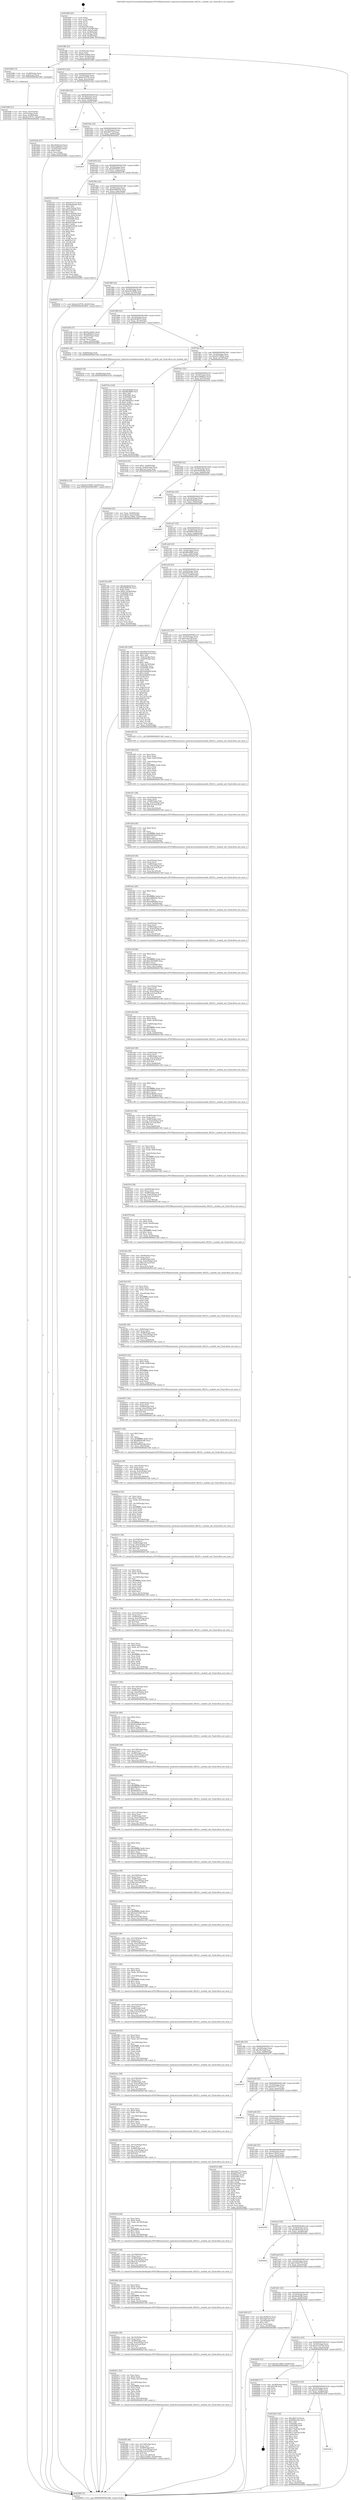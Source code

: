 digraph "0x4018d0" {
  label = "0x4018d0 (/mnt/c/Users/mathe/Desktop/tcc/POCII/binaries/extr_hashcatsrcmodulesmodule_06232.c_module_init_Final-ollvm.out::main(0))"
  labelloc = "t"
  node[shape=record]

  Entry [label="",width=0.3,height=0.3,shape=circle,fillcolor=black,style=filled]
  "0x4018fb" [label="{
     0x4018fb [23]\l
     | [instrs]\l
     &nbsp;&nbsp;0x4018fb \<+3\>: mov -0x50(%rbp),%eax\l
     &nbsp;&nbsp;0x4018fe \<+2\>: mov %eax,%ecx\l
     &nbsp;&nbsp;0x401900 \<+6\>: sub $0x85c2d44e,%ecx\l
     &nbsp;&nbsp;0x401906 \<+3\>: mov %eax,-0x54(%rbp)\l
     &nbsp;&nbsp;0x401909 \<+3\>: mov %ecx,-0x58(%rbp)\l
     &nbsp;&nbsp;0x40190c \<+6\>: je 0000000000401b89 \<main+0x2b9\>\l
  }"]
  "0x401b89" [label="{
     0x401b89 [13]\l
     | [instrs]\l
     &nbsp;&nbsp;0x401b89 \<+4\>: mov -0x38(%rbp),%rax\l
     &nbsp;&nbsp;0x401b8d \<+4\>: mov 0x8(%rax),%rdi\l
     &nbsp;&nbsp;0x401b91 \<+5\>: call 0000000000401060 \<atoi@plt\>\l
     | [calls]\l
     &nbsp;&nbsp;0x401060 \{1\} (unknown)\l
  }"]
  "0x401912" [label="{
     0x401912 [22]\l
     | [instrs]\l
     &nbsp;&nbsp;0x401912 \<+5\>: jmp 0000000000401917 \<main+0x47\>\l
     &nbsp;&nbsp;0x401917 \<+3\>: mov -0x54(%rbp),%eax\l
     &nbsp;&nbsp;0x40191a \<+5\>: sub $0x9a31675c,%eax\l
     &nbsp;&nbsp;0x40191f \<+3\>: mov %eax,-0x5c(%rbp)\l
     &nbsp;&nbsp;0x401922 \<+6\>: je 0000000000401bab \<main+0x2db\>\l
  }"]
  Exit [label="",width=0.3,height=0.3,shape=circle,fillcolor=black,style=filled,peripheries=2]
  "0x401bab" [label="{
     0x401bab [27]\l
     | [instrs]\l
     &nbsp;&nbsp;0x401bab \<+5\>: mov $0x2850a2ed,%eax\l
     &nbsp;&nbsp;0x401bb0 \<+5\>: mov $0xe3db6be2,%ecx\l
     &nbsp;&nbsp;0x401bb5 \<+3\>: mov -0x20(%rbp),%edx\l
     &nbsp;&nbsp;0x401bb8 \<+3\>: cmp $0x0,%edx\l
     &nbsp;&nbsp;0x401bbb \<+3\>: cmove %ecx,%eax\l
     &nbsp;&nbsp;0x401bbe \<+3\>: mov %eax,-0x50(%rbp)\l
     &nbsp;&nbsp;0x401bc1 \<+5\>: jmp 0000000000402895 \<main+0xfc5\>\l
  }"]
  "0x401928" [label="{
     0x401928 [22]\l
     | [instrs]\l
     &nbsp;&nbsp;0x401928 \<+5\>: jmp 000000000040192d \<main+0x5d\>\l
     &nbsp;&nbsp;0x40192d \<+3\>: mov -0x54(%rbp),%eax\l
     &nbsp;&nbsp;0x401930 \<+5\>: sub $0xa0f0b0ce,%eax\l
     &nbsp;&nbsp;0x401935 \<+3\>: mov %eax,-0x60(%rbp)\l
     &nbsp;&nbsp;0x401938 \<+6\>: je 0000000000401b71 \<main+0x2a1\>\l
  }"]
  "0x40263e" [label="{
     0x40263e [12]\l
     | [instrs]\l
     &nbsp;&nbsp;0x40263e \<+7\>: movl $0xd2370090,-0x50(%rbp)\l
     &nbsp;&nbsp;0x402645 \<+5\>: jmp 0000000000402895 \<main+0xfc5\>\l
  }"]
  "0x401b71" [label="{
     0x401b71\l
  }", style=dashed]
  "0x40193e" [label="{
     0x40193e [22]\l
     | [instrs]\l
     &nbsp;&nbsp;0x40193e \<+5\>: jmp 0000000000401943 \<main+0x73\>\l
     &nbsp;&nbsp;0x401943 \<+3\>: mov -0x54(%rbp),%eax\l
     &nbsp;&nbsp;0x401946 \<+5\>: sub $0xafb072cf,%eax\l
     &nbsp;&nbsp;0x40194b \<+3\>: mov %eax,-0x64(%rbp)\l
     &nbsp;&nbsp;0x40194e \<+6\>: je 0000000000402851 \<main+0xf81\>\l
  }"]
  "0x402635" [label="{
     0x402635 [9]\l
     | [instrs]\l
     &nbsp;&nbsp;0x402635 \<+4\>: mov -0x48(%rbp),%rdi\l
     &nbsp;&nbsp;0x402639 \<+5\>: call 0000000000401030 \<free@plt\>\l
     | [calls]\l
     &nbsp;&nbsp;0x401030 \{1\} (unknown)\l
  }"]
  "0x402851" [label="{
     0x402851\l
  }", style=dashed]
  "0x401954" [label="{
     0x401954 [22]\l
     | [instrs]\l
     &nbsp;&nbsp;0x401954 \<+5\>: jmp 0000000000401959 \<main+0x89\>\l
     &nbsp;&nbsp;0x401959 \<+3\>: mov -0x54(%rbp),%eax\l
     &nbsp;&nbsp;0x40195c \<+5\>: sub $0xb0f70d37,%eax\l
     &nbsp;&nbsp;0x401961 \<+3\>: mov %eax,-0x68(%rbp)\l
     &nbsp;&nbsp;0x401964 \<+6\>: je 000000000040257b \<main+0xcab\>\l
  }"]
  "0x4024f5" [label="{
     0x4024f5 [46]\l
     | [instrs]\l
     &nbsp;&nbsp;0x4024f5 \<+6\>: mov -0x154(%rbp),%ecx\l
     &nbsp;&nbsp;0x4024fb \<+3\>: imul %eax,%ecx\l
     &nbsp;&nbsp;0x4024fe \<+4\>: mov -0x48(%rbp),%r8\l
     &nbsp;&nbsp;0x402502 \<+4\>: movslq -0x4c(%rbp),%r9\l
     &nbsp;&nbsp;0x402506 \<+7\>: imul $0x1e0,%r9,%r9\l
     &nbsp;&nbsp;0x40250d \<+3\>: add %r9,%r8\l
     &nbsp;&nbsp;0x402510 \<+7\>: mov %ecx,0x1d8(%r8)\l
     &nbsp;&nbsp;0x402517 \<+7\>: movl $0xca3a69e,-0x50(%rbp)\l
     &nbsp;&nbsp;0x40251e \<+5\>: jmp 0000000000402895 \<main+0xfc5\>\l
  }"]
  "0x40257b" [label="{
     0x40257b [165]\l
     | [instrs]\l
     &nbsp;&nbsp;0x40257b \<+5\>: mov $0x4252775,%eax\l
     &nbsp;&nbsp;0x402580 \<+5\>: mov $0x4be8cf46,%ecx\l
     &nbsp;&nbsp;0x402585 \<+2\>: mov $0x1,%dl\l
     &nbsp;&nbsp;0x402587 \<+3\>: mov -0x4c(%rbp),%esi\l
     &nbsp;&nbsp;0x40258a \<+6\>: add $0x4ca94a4b,%esi\l
     &nbsp;&nbsp;0x402590 \<+3\>: add $0x1,%esi\l
     &nbsp;&nbsp;0x402593 \<+6\>: sub $0x4ca94a4b,%esi\l
     &nbsp;&nbsp;0x402599 \<+3\>: mov %esi,-0x4c(%rbp)\l
     &nbsp;&nbsp;0x40259c \<+7\>: mov 0x4050bc,%esi\l
     &nbsp;&nbsp;0x4025a3 \<+7\>: mov 0x405080,%edi\l
     &nbsp;&nbsp;0x4025aa \<+3\>: mov %esi,%r8d\l
     &nbsp;&nbsp;0x4025ad \<+7\>: sub $0xb833d3d4,%r8d\l
     &nbsp;&nbsp;0x4025b4 \<+4\>: sub $0x1,%r8d\l
     &nbsp;&nbsp;0x4025b8 \<+7\>: add $0xb833d3d4,%r8d\l
     &nbsp;&nbsp;0x4025bf \<+4\>: imul %r8d,%esi\l
     &nbsp;&nbsp;0x4025c3 \<+3\>: and $0x1,%esi\l
     &nbsp;&nbsp;0x4025c6 \<+3\>: cmp $0x0,%esi\l
     &nbsp;&nbsp;0x4025c9 \<+4\>: sete %r9b\l
     &nbsp;&nbsp;0x4025cd \<+3\>: cmp $0xa,%edi\l
     &nbsp;&nbsp;0x4025d0 \<+4\>: setl %r10b\l
     &nbsp;&nbsp;0x4025d4 \<+3\>: mov %r9b,%r11b\l
     &nbsp;&nbsp;0x4025d7 \<+4\>: xor $0xff,%r11b\l
     &nbsp;&nbsp;0x4025db \<+3\>: mov %r10b,%bl\l
     &nbsp;&nbsp;0x4025de \<+3\>: xor $0xff,%bl\l
     &nbsp;&nbsp;0x4025e1 \<+3\>: xor $0x0,%dl\l
     &nbsp;&nbsp;0x4025e4 \<+3\>: mov %r11b,%r14b\l
     &nbsp;&nbsp;0x4025e7 \<+4\>: and $0x0,%r14b\l
     &nbsp;&nbsp;0x4025eb \<+3\>: and %dl,%r9b\l
     &nbsp;&nbsp;0x4025ee \<+3\>: mov %bl,%r15b\l
     &nbsp;&nbsp;0x4025f1 \<+4\>: and $0x0,%r15b\l
     &nbsp;&nbsp;0x4025f5 \<+3\>: and %dl,%r10b\l
     &nbsp;&nbsp;0x4025f8 \<+3\>: or %r9b,%r14b\l
     &nbsp;&nbsp;0x4025fb \<+3\>: or %r10b,%r15b\l
     &nbsp;&nbsp;0x4025fe \<+3\>: xor %r15b,%r14b\l
     &nbsp;&nbsp;0x402601 \<+3\>: or %bl,%r11b\l
     &nbsp;&nbsp;0x402604 \<+4\>: xor $0xff,%r11b\l
     &nbsp;&nbsp;0x402608 \<+3\>: or $0x0,%dl\l
     &nbsp;&nbsp;0x40260b \<+3\>: and %dl,%r11b\l
     &nbsp;&nbsp;0x40260e \<+3\>: or %r11b,%r14b\l
     &nbsp;&nbsp;0x402611 \<+4\>: test $0x1,%r14b\l
     &nbsp;&nbsp;0x402615 \<+3\>: cmovne %ecx,%eax\l
     &nbsp;&nbsp;0x402618 \<+3\>: mov %eax,-0x50(%rbp)\l
     &nbsp;&nbsp;0x40261b \<+5\>: jmp 0000000000402895 \<main+0xfc5\>\l
  }"]
  "0x40196a" [label="{
     0x40196a [22]\l
     | [instrs]\l
     &nbsp;&nbsp;0x40196a \<+5\>: jmp 000000000040196f \<main+0x9f\>\l
     &nbsp;&nbsp;0x40196f \<+3\>: mov -0x54(%rbp),%eax\l
     &nbsp;&nbsp;0x401972 \<+5\>: sub $0xb59d0c50,%eax\l
     &nbsp;&nbsp;0x401977 \<+3\>: mov %eax,-0x6c(%rbp)\l
     &nbsp;&nbsp;0x40197a \<+6\>: je 0000000000402834 \<main+0xf64\>\l
  }"]
  "0x4024c1" [label="{
     0x4024c1 [52]\l
     | [instrs]\l
     &nbsp;&nbsp;0x4024c1 \<+2\>: xor %ecx,%ecx\l
     &nbsp;&nbsp;0x4024c3 \<+5\>: mov $0x2,%edx\l
     &nbsp;&nbsp;0x4024c8 \<+6\>: mov %edx,-0x150(%rbp)\l
     &nbsp;&nbsp;0x4024ce \<+1\>: cltd\l
     &nbsp;&nbsp;0x4024cf \<+6\>: mov -0x150(%rbp),%esi\l
     &nbsp;&nbsp;0x4024d5 \<+2\>: idiv %esi\l
     &nbsp;&nbsp;0x4024d7 \<+6\>: imul $0xfffffffe,%edx,%edx\l
     &nbsp;&nbsp;0x4024dd \<+2\>: mov %ecx,%edi\l
     &nbsp;&nbsp;0x4024df \<+2\>: sub %edx,%edi\l
     &nbsp;&nbsp;0x4024e1 \<+2\>: mov %ecx,%edx\l
     &nbsp;&nbsp;0x4024e3 \<+3\>: sub $0x1,%edx\l
     &nbsp;&nbsp;0x4024e6 \<+2\>: add %edx,%edi\l
     &nbsp;&nbsp;0x4024e8 \<+2\>: sub %edi,%ecx\l
     &nbsp;&nbsp;0x4024ea \<+6\>: mov %ecx,-0x154(%rbp)\l
     &nbsp;&nbsp;0x4024f0 \<+5\>: call 0000000000401160 \<next_i\>\l
     | [calls]\l
     &nbsp;&nbsp;0x401160 \{1\} (/mnt/c/Users/mathe/Desktop/tcc/POCII/binaries/extr_hashcatsrcmodulesmodule_06232.c_module_init_Final-ollvm.out::next_i)\l
  }"]
  "0x402834" [label="{
     0x402834 [12]\l
     | [instrs]\l
     &nbsp;&nbsp;0x402834 \<+7\>: movl $0x4c218759,-0x50(%rbp)\l
     &nbsp;&nbsp;0x40283b \<+5\>: jmp 0000000000402895 \<main+0xfc5\>\l
  }"]
  "0x401980" [label="{
     0x401980 [22]\l
     | [instrs]\l
     &nbsp;&nbsp;0x401980 \<+5\>: jmp 0000000000401985 \<main+0xb5\>\l
     &nbsp;&nbsp;0x401985 \<+3\>: mov -0x54(%rbp),%eax\l
     &nbsp;&nbsp;0x401988 \<+5\>: sub $0xbe8c3b9b,%eax\l
     &nbsp;&nbsp;0x40198d \<+3\>: mov %eax,-0x70(%rbp)\l
     &nbsp;&nbsp;0x401990 \<+6\>: je 0000000000401b56 \<main+0x286\>\l
  }"]
  "0x40249a" [label="{
     0x40249a [39]\l
     | [instrs]\l
     &nbsp;&nbsp;0x40249a \<+6\>: mov -0x14c(%rbp),%ecx\l
     &nbsp;&nbsp;0x4024a0 \<+3\>: imul %eax,%ecx\l
     &nbsp;&nbsp;0x4024a3 \<+4\>: mov -0x48(%rbp),%r8\l
     &nbsp;&nbsp;0x4024a7 \<+4\>: movslq -0x4c(%rbp),%r9\l
     &nbsp;&nbsp;0x4024ab \<+7\>: imul $0x1e0,%r9,%r9\l
     &nbsp;&nbsp;0x4024b2 \<+3\>: add %r9,%r8\l
     &nbsp;&nbsp;0x4024b5 \<+7\>: mov %ecx,0x1d4(%r8)\l
     &nbsp;&nbsp;0x4024bc \<+5\>: call 0000000000401160 \<next_i\>\l
     | [calls]\l
     &nbsp;&nbsp;0x401160 \{1\} (/mnt/c/Users/mathe/Desktop/tcc/POCII/binaries/extr_hashcatsrcmodulesmodule_06232.c_module_init_Final-ollvm.out::next_i)\l
  }"]
  "0x401b56" [label="{
     0x401b56 [27]\l
     | [instrs]\l
     &nbsp;&nbsp;0x401b56 \<+5\>: mov $0x85c2d44e,%eax\l
     &nbsp;&nbsp;0x401b5b \<+5\>: mov $0xa0f0b0ce,%ecx\l
     &nbsp;&nbsp;0x401b60 \<+3\>: mov -0x24(%rbp),%edx\l
     &nbsp;&nbsp;0x401b63 \<+3\>: cmp $0x2,%edx\l
     &nbsp;&nbsp;0x401b66 \<+3\>: cmovne %ecx,%eax\l
     &nbsp;&nbsp;0x401b69 \<+3\>: mov %eax,-0x50(%rbp)\l
     &nbsp;&nbsp;0x401b6c \<+5\>: jmp 0000000000402895 \<main+0xfc5\>\l
  }"]
  "0x401996" [label="{
     0x401996 [22]\l
     | [instrs]\l
     &nbsp;&nbsp;0x401996 \<+5\>: jmp 000000000040199b \<main+0xcb\>\l
     &nbsp;&nbsp;0x40199b \<+3\>: mov -0x54(%rbp),%eax\l
     &nbsp;&nbsp;0x40199e \<+5\>: sub $0xc8cf0b72,%eax\l
     &nbsp;&nbsp;0x4019a3 \<+3\>: mov %eax,-0x74(%rbp)\l
     &nbsp;&nbsp;0x4019a6 \<+6\>: je 000000000040262c \<main+0xd5c\>\l
  }"]
  "0x402895" [label="{
     0x402895 [5]\l
     | [instrs]\l
     &nbsp;&nbsp;0x402895 \<+5\>: jmp 00000000004018fb \<main+0x2b\>\l
  }"]
  "0x4018d0" [label="{
     0x4018d0 [43]\l
     | [instrs]\l
     &nbsp;&nbsp;0x4018d0 \<+1\>: push %rbp\l
     &nbsp;&nbsp;0x4018d1 \<+3\>: mov %rsp,%rbp\l
     &nbsp;&nbsp;0x4018d4 \<+2\>: push %r15\l
     &nbsp;&nbsp;0x4018d6 \<+2\>: push %r14\l
     &nbsp;&nbsp;0x4018d8 \<+1\>: push %rbx\l
     &nbsp;&nbsp;0x4018d9 \<+7\>: sub $0x148,%rsp\l
     &nbsp;&nbsp;0x4018e0 \<+7\>: movl $0x0,-0x28(%rbp)\l
     &nbsp;&nbsp;0x4018e7 \<+3\>: mov %edi,-0x2c(%rbp)\l
     &nbsp;&nbsp;0x4018ea \<+4\>: mov %rsi,-0x38(%rbp)\l
     &nbsp;&nbsp;0x4018ee \<+3\>: mov -0x2c(%rbp),%edi\l
     &nbsp;&nbsp;0x4018f1 \<+3\>: mov %edi,-0x24(%rbp)\l
     &nbsp;&nbsp;0x4018f4 \<+7\>: movl $0xbe8c3b9b,-0x50(%rbp)\l
  }"]
  "0x401b96" [label="{
     0x401b96 [21]\l
     | [instrs]\l
     &nbsp;&nbsp;0x401b96 \<+3\>: mov %eax,-0x3c(%rbp)\l
     &nbsp;&nbsp;0x401b99 \<+3\>: mov -0x3c(%rbp),%eax\l
     &nbsp;&nbsp;0x401b9c \<+3\>: mov %eax,-0x20(%rbp)\l
     &nbsp;&nbsp;0x401b9f \<+7\>: movl $0x9a31675c,-0x50(%rbp)\l
     &nbsp;&nbsp;0x401ba6 \<+5\>: jmp 0000000000402895 \<main+0xfc5\>\l
  }"]
  "0x40246e" [label="{
     0x40246e [44]\l
     | [instrs]\l
     &nbsp;&nbsp;0x40246e \<+2\>: xor %ecx,%ecx\l
     &nbsp;&nbsp;0x402470 \<+5\>: mov $0x2,%edx\l
     &nbsp;&nbsp;0x402475 \<+6\>: mov %edx,-0x148(%rbp)\l
     &nbsp;&nbsp;0x40247b \<+1\>: cltd\l
     &nbsp;&nbsp;0x40247c \<+6\>: mov -0x148(%rbp),%esi\l
     &nbsp;&nbsp;0x402482 \<+2\>: idiv %esi\l
     &nbsp;&nbsp;0x402484 \<+6\>: imul $0xfffffffe,%edx,%edx\l
     &nbsp;&nbsp;0x40248a \<+3\>: sub $0x1,%ecx\l
     &nbsp;&nbsp;0x40248d \<+2\>: sub %ecx,%edx\l
     &nbsp;&nbsp;0x40248f \<+6\>: mov %edx,-0x14c(%rbp)\l
     &nbsp;&nbsp;0x402495 \<+5\>: call 0000000000401160 \<next_i\>\l
     | [calls]\l
     &nbsp;&nbsp;0x401160 \{1\} (/mnt/c/Users/mathe/Desktop/tcc/POCII/binaries/extr_hashcatsrcmodulesmodule_06232.c_module_init_Final-ollvm.out::next_i)\l
  }"]
  "0x40262c" [label="{
     0x40262c [9]\l
     | [instrs]\l
     &nbsp;&nbsp;0x40262c \<+4\>: mov -0x48(%rbp),%rdi\l
     &nbsp;&nbsp;0x402630 \<+5\>: call 0000000000401440 \<module_init\>\l
     | [calls]\l
     &nbsp;&nbsp;0x401440 \{1\} (/mnt/c/Users/mathe/Desktop/tcc/POCII/binaries/extr_hashcatsrcmodulesmodule_06232.c_module_init_Final-ollvm.out::module_init)\l
  }"]
  "0x4019ac" [label="{
     0x4019ac [22]\l
     | [instrs]\l
     &nbsp;&nbsp;0x4019ac \<+5\>: jmp 00000000004019b1 \<main+0xe1\>\l
     &nbsp;&nbsp;0x4019b1 \<+3\>: mov -0x54(%rbp),%eax\l
     &nbsp;&nbsp;0x4019b4 \<+5\>: sub $0xd2370090,%eax\l
     &nbsp;&nbsp;0x4019b9 \<+3\>: mov %eax,-0x78(%rbp)\l
     &nbsp;&nbsp;0x4019bc \<+6\>: je 000000000040274a \<main+0xe7a\>\l
  }"]
  "0x402447" [label="{
     0x402447 [39]\l
     | [instrs]\l
     &nbsp;&nbsp;0x402447 \<+6\>: mov -0x144(%rbp),%ecx\l
     &nbsp;&nbsp;0x40244d \<+3\>: imul %eax,%ecx\l
     &nbsp;&nbsp;0x402450 \<+4\>: mov -0x48(%rbp),%r8\l
     &nbsp;&nbsp;0x402454 \<+4\>: movslq -0x4c(%rbp),%r9\l
     &nbsp;&nbsp;0x402458 \<+7\>: imul $0x1e0,%r9,%r9\l
     &nbsp;&nbsp;0x40245f \<+3\>: add %r9,%r8\l
     &nbsp;&nbsp;0x402462 \<+7\>: mov %ecx,0x1d0(%r8)\l
     &nbsp;&nbsp;0x402469 \<+5\>: call 0000000000401160 \<next_i\>\l
     | [calls]\l
     &nbsp;&nbsp;0x401160 \{1\} (/mnt/c/Users/mathe/Desktop/tcc/POCII/binaries/extr_hashcatsrcmodulesmodule_06232.c_module_init_Final-ollvm.out::next_i)\l
  }"]
  "0x40274a" [label="{
     0x40274a [144]\l
     | [instrs]\l
     &nbsp;&nbsp;0x40274a \<+5\>: mov $0xe8adfebf,%eax\l
     &nbsp;&nbsp;0x40274f \<+5\>: mov $0xf8bc8f86,%ecx\l
     &nbsp;&nbsp;0x402754 \<+2\>: mov $0x1,%dl\l
     &nbsp;&nbsp;0x402756 \<+7\>: mov 0x4050bc,%esi\l
     &nbsp;&nbsp;0x40275d \<+7\>: mov 0x405080,%edi\l
     &nbsp;&nbsp;0x402764 \<+3\>: mov %esi,%r8d\l
     &nbsp;&nbsp;0x402767 \<+7\>: sub $0x30bd5021,%r8d\l
     &nbsp;&nbsp;0x40276e \<+4\>: sub $0x1,%r8d\l
     &nbsp;&nbsp;0x402772 \<+7\>: add $0x30bd5021,%r8d\l
     &nbsp;&nbsp;0x402779 \<+4\>: imul %r8d,%esi\l
     &nbsp;&nbsp;0x40277d \<+3\>: and $0x1,%esi\l
     &nbsp;&nbsp;0x402780 \<+3\>: cmp $0x0,%esi\l
     &nbsp;&nbsp;0x402783 \<+4\>: sete %r9b\l
     &nbsp;&nbsp;0x402787 \<+3\>: cmp $0xa,%edi\l
     &nbsp;&nbsp;0x40278a \<+4\>: setl %r10b\l
     &nbsp;&nbsp;0x40278e \<+3\>: mov %r9b,%r11b\l
     &nbsp;&nbsp;0x402791 \<+4\>: xor $0xff,%r11b\l
     &nbsp;&nbsp;0x402795 \<+3\>: mov %r10b,%bl\l
     &nbsp;&nbsp;0x402798 \<+3\>: xor $0xff,%bl\l
     &nbsp;&nbsp;0x40279b \<+3\>: xor $0x1,%dl\l
     &nbsp;&nbsp;0x40279e \<+3\>: mov %r11b,%r14b\l
     &nbsp;&nbsp;0x4027a1 \<+4\>: and $0xff,%r14b\l
     &nbsp;&nbsp;0x4027a5 \<+3\>: and %dl,%r9b\l
     &nbsp;&nbsp;0x4027a8 \<+3\>: mov %bl,%r15b\l
     &nbsp;&nbsp;0x4027ab \<+4\>: and $0xff,%r15b\l
     &nbsp;&nbsp;0x4027af \<+3\>: and %dl,%r10b\l
     &nbsp;&nbsp;0x4027b2 \<+3\>: or %r9b,%r14b\l
     &nbsp;&nbsp;0x4027b5 \<+3\>: or %r10b,%r15b\l
     &nbsp;&nbsp;0x4027b8 \<+3\>: xor %r15b,%r14b\l
     &nbsp;&nbsp;0x4027bb \<+3\>: or %bl,%r11b\l
     &nbsp;&nbsp;0x4027be \<+4\>: xor $0xff,%r11b\l
     &nbsp;&nbsp;0x4027c2 \<+3\>: or $0x1,%dl\l
     &nbsp;&nbsp;0x4027c5 \<+3\>: and %dl,%r11b\l
     &nbsp;&nbsp;0x4027c8 \<+3\>: or %r11b,%r14b\l
     &nbsp;&nbsp;0x4027cb \<+4\>: test $0x1,%r14b\l
     &nbsp;&nbsp;0x4027cf \<+3\>: cmovne %ecx,%eax\l
     &nbsp;&nbsp;0x4027d2 \<+3\>: mov %eax,-0x50(%rbp)\l
     &nbsp;&nbsp;0x4027d5 \<+5\>: jmp 0000000000402895 \<main+0xfc5\>\l
  }"]
  "0x4019c2" [label="{
     0x4019c2 [22]\l
     | [instrs]\l
     &nbsp;&nbsp;0x4019c2 \<+5\>: jmp 00000000004019c7 \<main+0xf7\>\l
     &nbsp;&nbsp;0x4019c7 \<+3\>: mov -0x54(%rbp),%eax\l
     &nbsp;&nbsp;0x4019ca \<+5\>: sub $0xe3db6be2,%eax\l
     &nbsp;&nbsp;0x4019cf \<+3\>: mov %eax,-0x7c(%rbp)\l
     &nbsp;&nbsp;0x4019d2 \<+6\>: je 0000000000401bc6 \<main+0x2f6\>\l
  }"]
  "0x40241b" [label="{
     0x40241b [44]\l
     | [instrs]\l
     &nbsp;&nbsp;0x40241b \<+2\>: xor %ecx,%ecx\l
     &nbsp;&nbsp;0x40241d \<+5\>: mov $0x2,%edx\l
     &nbsp;&nbsp;0x402422 \<+6\>: mov %edx,-0x140(%rbp)\l
     &nbsp;&nbsp;0x402428 \<+1\>: cltd\l
     &nbsp;&nbsp;0x402429 \<+6\>: mov -0x140(%rbp),%esi\l
     &nbsp;&nbsp;0x40242f \<+2\>: idiv %esi\l
     &nbsp;&nbsp;0x402431 \<+6\>: imul $0xfffffffe,%edx,%edx\l
     &nbsp;&nbsp;0x402437 \<+3\>: sub $0x1,%ecx\l
     &nbsp;&nbsp;0x40243a \<+2\>: sub %ecx,%edx\l
     &nbsp;&nbsp;0x40243c \<+6\>: mov %edx,-0x144(%rbp)\l
     &nbsp;&nbsp;0x402442 \<+5\>: call 0000000000401160 \<next_i\>\l
     | [calls]\l
     &nbsp;&nbsp;0x401160 \{1\} (/mnt/c/Users/mathe/Desktop/tcc/POCII/binaries/extr_hashcatsrcmodulesmodule_06232.c_module_init_Final-ollvm.out::next_i)\l
  }"]
  "0x401bc6" [label="{
     0x401bc6 [23]\l
     | [instrs]\l
     &nbsp;&nbsp;0x401bc6 \<+7\>: movl $0x1,-0x40(%rbp)\l
     &nbsp;&nbsp;0x401bcd \<+4\>: movslq -0x40(%rbp),%rax\l
     &nbsp;&nbsp;0x401bd1 \<+7\>: imul $0x1e0,%rax,%rdi\l
     &nbsp;&nbsp;0x401bd8 \<+5\>: call 0000000000401050 \<malloc@plt\>\l
     | [calls]\l
     &nbsp;&nbsp;0x401050 \{1\} (unknown)\l
  }"]
  "0x4019d8" [label="{
     0x4019d8 [22]\l
     | [instrs]\l
     &nbsp;&nbsp;0x4019d8 \<+5\>: jmp 00000000004019dd \<main+0x10d\>\l
     &nbsp;&nbsp;0x4019dd \<+3\>: mov -0x54(%rbp),%eax\l
     &nbsp;&nbsp;0x4019e0 \<+5\>: sub $0xe4e6434b,%eax\l
     &nbsp;&nbsp;0x4019e5 \<+3\>: mov %eax,-0x80(%rbp)\l
     &nbsp;&nbsp;0x4019e8 \<+6\>: je 00000000004026a9 \<main+0xdd9\>\l
  }"]
  "0x401bdd" [label="{
     0x401bdd [23]\l
     | [instrs]\l
     &nbsp;&nbsp;0x401bdd \<+4\>: mov %rax,-0x48(%rbp)\l
     &nbsp;&nbsp;0x401be1 \<+7\>: movl $0x0,-0x4c(%rbp)\l
     &nbsp;&nbsp;0x401be8 \<+7\>: movl $0x5ac168fa,-0x50(%rbp)\l
     &nbsp;&nbsp;0x401bef \<+5\>: jmp 0000000000402895 \<main+0xfc5\>\l
  }"]
  "0x4023f4" [label="{
     0x4023f4 [39]\l
     | [instrs]\l
     &nbsp;&nbsp;0x4023f4 \<+6\>: mov -0x13c(%rbp),%ecx\l
     &nbsp;&nbsp;0x4023fa \<+3\>: imul %eax,%ecx\l
     &nbsp;&nbsp;0x4023fd \<+4\>: mov -0x48(%rbp),%r8\l
     &nbsp;&nbsp;0x402401 \<+4\>: movslq -0x4c(%rbp),%r9\l
     &nbsp;&nbsp;0x402405 \<+7\>: imul $0x1e0,%r9,%r9\l
     &nbsp;&nbsp;0x40240c \<+3\>: add %r9,%r8\l
     &nbsp;&nbsp;0x40240f \<+7\>: mov %ecx,0x198(%r8)\l
     &nbsp;&nbsp;0x402416 \<+5\>: call 0000000000401160 \<next_i\>\l
     | [calls]\l
     &nbsp;&nbsp;0x401160 \{1\} (/mnt/c/Users/mathe/Desktop/tcc/POCII/binaries/extr_hashcatsrcmodulesmodule_06232.c_module_init_Final-ollvm.out::next_i)\l
  }"]
  "0x4026a9" [label="{
     0x4026a9\l
  }", style=dashed]
  "0x4019ee" [label="{
     0x4019ee [25]\l
     | [instrs]\l
     &nbsp;&nbsp;0x4019ee \<+5\>: jmp 00000000004019f3 \<main+0x123\>\l
     &nbsp;&nbsp;0x4019f3 \<+3\>: mov -0x54(%rbp),%eax\l
     &nbsp;&nbsp;0x4019f6 \<+5\>: sub $0xe8adfebf,%eax\l
     &nbsp;&nbsp;0x4019fb \<+6\>: mov %eax,-0x84(%rbp)\l
     &nbsp;&nbsp;0x401a01 \<+6\>: je 0000000000402887 \<main+0xfb7\>\l
  }"]
  "0x4023c8" [label="{
     0x4023c8 [44]\l
     | [instrs]\l
     &nbsp;&nbsp;0x4023c8 \<+2\>: xor %ecx,%ecx\l
     &nbsp;&nbsp;0x4023ca \<+5\>: mov $0x2,%edx\l
     &nbsp;&nbsp;0x4023cf \<+6\>: mov %edx,-0x138(%rbp)\l
     &nbsp;&nbsp;0x4023d5 \<+1\>: cltd\l
     &nbsp;&nbsp;0x4023d6 \<+6\>: mov -0x138(%rbp),%esi\l
     &nbsp;&nbsp;0x4023dc \<+2\>: idiv %esi\l
     &nbsp;&nbsp;0x4023de \<+6\>: imul $0xfffffffe,%edx,%edx\l
     &nbsp;&nbsp;0x4023e4 \<+3\>: sub $0x1,%ecx\l
     &nbsp;&nbsp;0x4023e7 \<+2\>: sub %ecx,%edx\l
     &nbsp;&nbsp;0x4023e9 \<+6\>: mov %edx,-0x13c(%rbp)\l
     &nbsp;&nbsp;0x4023ef \<+5\>: call 0000000000401160 \<next_i\>\l
     | [calls]\l
     &nbsp;&nbsp;0x401160 \{1\} (/mnt/c/Users/mathe/Desktop/tcc/POCII/binaries/extr_hashcatsrcmodulesmodule_06232.c_module_init_Final-ollvm.out::next_i)\l
  }"]
  "0x402887" [label="{
     0x402887\l
  }", style=dashed]
  "0x401a07" [label="{
     0x401a07 [25]\l
     | [instrs]\l
     &nbsp;&nbsp;0x401a07 \<+5\>: jmp 0000000000401a0c \<main+0x13c\>\l
     &nbsp;&nbsp;0x401a0c \<+3\>: mov -0x54(%rbp),%eax\l
     &nbsp;&nbsp;0x401a0f \<+5\>: sub $0xf08b314f,%eax\l
     &nbsp;&nbsp;0x401a14 \<+6\>: mov %eax,-0x88(%rbp)\l
     &nbsp;&nbsp;0x401a1a \<+6\>: je 000000000040273e \<main+0xe6e\>\l
  }"]
  "0x4023a1" [label="{
     0x4023a1 [39]\l
     | [instrs]\l
     &nbsp;&nbsp;0x4023a1 \<+6\>: mov -0x134(%rbp),%ecx\l
     &nbsp;&nbsp;0x4023a7 \<+3\>: imul %eax,%ecx\l
     &nbsp;&nbsp;0x4023aa \<+4\>: mov -0x48(%rbp),%r8\l
     &nbsp;&nbsp;0x4023ae \<+4\>: movslq -0x4c(%rbp),%r9\l
     &nbsp;&nbsp;0x4023b2 \<+7\>: imul $0x1e0,%r9,%r9\l
     &nbsp;&nbsp;0x4023b9 \<+3\>: add %r9,%r8\l
     &nbsp;&nbsp;0x4023bc \<+7\>: mov %ecx,0x194(%r8)\l
     &nbsp;&nbsp;0x4023c3 \<+5\>: call 0000000000401160 \<next_i\>\l
     | [calls]\l
     &nbsp;&nbsp;0x401160 \{1\} (/mnt/c/Users/mathe/Desktop/tcc/POCII/binaries/extr_hashcatsrcmodulesmodule_06232.c_module_init_Final-ollvm.out::next_i)\l
  }"]
  "0x40273e" [label="{
     0x40273e\l
  }", style=dashed]
  "0x401a20" [label="{
     0x401a20 [25]\l
     | [instrs]\l
     &nbsp;&nbsp;0x401a20 \<+5\>: jmp 0000000000401a25 \<main+0x155\>\l
     &nbsp;&nbsp;0x401a25 \<+3\>: mov -0x54(%rbp),%eax\l
     &nbsp;&nbsp;0x401a28 \<+5\>: sub $0xf8bc8f86,%eax\l
     &nbsp;&nbsp;0x401a2d \<+6\>: mov %eax,-0x8c(%rbp)\l
     &nbsp;&nbsp;0x401a33 \<+6\>: je 00000000004027da \<main+0xf0a\>\l
  }"]
  "0x40236d" [label="{
     0x40236d [52]\l
     | [instrs]\l
     &nbsp;&nbsp;0x40236d \<+2\>: xor %ecx,%ecx\l
     &nbsp;&nbsp;0x40236f \<+5\>: mov $0x2,%edx\l
     &nbsp;&nbsp;0x402374 \<+6\>: mov %edx,-0x130(%rbp)\l
     &nbsp;&nbsp;0x40237a \<+1\>: cltd\l
     &nbsp;&nbsp;0x40237b \<+6\>: mov -0x130(%rbp),%esi\l
     &nbsp;&nbsp;0x402381 \<+2\>: idiv %esi\l
     &nbsp;&nbsp;0x402383 \<+6\>: imul $0xfffffffe,%edx,%edx\l
     &nbsp;&nbsp;0x402389 \<+2\>: mov %ecx,%edi\l
     &nbsp;&nbsp;0x40238b \<+2\>: sub %edx,%edi\l
     &nbsp;&nbsp;0x40238d \<+2\>: mov %ecx,%edx\l
     &nbsp;&nbsp;0x40238f \<+3\>: sub $0x1,%edx\l
     &nbsp;&nbsp;0x402392 \<+2\>: add %edx,%edi\l
     &nbsp;&nbsp;0x402394 \<+2\>: sub %edi,%ecx\l
     &nbsp;&nbsp;0x402396 \<+6\>: mov %ecx,-0x134(%rbp)\l
     &nbsp;&nbsp;0x40239c \<+5\>: call 0000000000401160 \<next_i\>\l
     | [calls]\l
     &nbsp;&nbsp;0x401160 \{1\} (/mnt/c/Users/mathe/Desktop/tcc/POCII/binaries/extr_hashcatsrcmodulesmodule_06232.c_module_init_Final-ollvm.out::next_i)\l
  }"]
  "0x4027da" [label="{
     0x4027da [90]\l
     | [instrs]\l
     &nbsp;&nbsp;0x4027da \<+5\>: mov $0xe8adfebf,%eax\l
     &nbsp;&nbsp;0x4027df \<+5\>: mov $0xb59d0c50,%ecx\l
     &nbsp;&nbsp;0x4027e4 \<+2\>: xor %edx,%edx\l
     &nbsp;&nbsp;0x4027e6 \<+7\>: movl $0x0,-0x28(%rbp)\l
     &nbsp;&nbsp;0x4027ed \<+7\>: mov 0x4050bc,%esi\l
     &nbsp;&nbsp;0x4027f4 \<+7\>: mov 0x405080,%edi\l
     &nbsp;&nbsp;0x4027fb \<+3\>: sub $0x1,%edx\l
     &nbsp;&nbsp;0x4027fe \<+3\>: mov %esi,%r8d\l
     &nbsp;&nbsp;0x402801 \<+3\>: add %edx,%r8d\l
     &nbsp;&nbsp;0x402804 \<+4\>: imul %r8d,%esi\l
     &nbsp;&nbsp;0x402808 \<+3\>: and $0x1,%esi\l
     &nbsp;&nbsp;0x40280b \<+3\>: cmp $0x0,%esi\l
     &nbsp;&nbsp;0x40280e \<+4\>: sete %r9b\l
     &nbsp;&nbsp;0x402812 \<+3\>: cmp $0xa,%edi\l
     &nbsp;&nbsp;0x402815 \<+4\>: setl %r10b\l
     &nbsp;&nbsp;0x402819 \<+3\>: mov %r9b,%r11b\l
     &nbsp;&nbsp;0x40281c \<+3\>: and %r10b,%r11b\l
     &nbsp;&nbsp;0x40281f \<+3\>: xor %r10b,%r9b\l
     &nbsp;&nbsp;0x402822 \<+3\>: or %r9b,%r11b\l
     &nbsp;&nbsp;0x402825 \<+4\>: test $0x1,%r11b\l
     &nbsp;&nbsp;0x402829 \<+3\>: cmovne %ecx,%eax\l
     &nbsp;&nbsp;0x40282c \<+3\>: mov %eax,-0x50(%rbp)\l
     &nbsp;&nbsp;0x40282f \<+5\>: jmp 0000000000402895 \<main+0xfc5\>\l
  }"]
  "0x401a39" [label="{
     0x401a39 [25]\l
     | [instrs]\l
     &nbsp;&nbsp;0x401a39 \<+5\>: jmp 0000000000401a3e \<main+0x16e\>\l
     &nbsp;&nbsp;0x401a3e \<+3\>: mov -0x54(%rbp),%eax\l
     &nbsp;&nbsp;0x401a41 \<+5\>: sub $0xfddd1e9e,%eax\l
     &nbsp;&nbsp;0x401a46 \<+6\>: mov %eax,-0x90(%rbp)\l
     &nbsp;&nbsp;0x401a4c \<+6\>: je 0000000000401c84 \<main+0x3b4\>\l
  }"]
  "0x402346" [label="{
     0x402346 [39]\l
     | [instrs]\l
     &nbsp;&nbsp;0x402346 \<+6\>: mov -0x12c(%rbp),%ecx\l
     &nbsp;&nbsp;0x40234c \<+3\>: imul %eax,%ecx\l
     &nbsp;&nbsp;0x40234f \<+4\>: mov -0x48(%rbp),%r8\l
     &nbsp;&nbsp;0x402353 \<+4\>: movslq -0x4c(%rbp),%r9\l
     &nbsp;&nbsp;0x402357 \<+7\>: imul $0x1e0,%r9,%r9\l
     &nbsp;&nbsp;0x40235e \<+3\>: add %r9,%r8\l
     &nbsp;&nbsp;0x402361 \<+7\>: mov %ecx,0x190(%r8)\l
     &nbsp;&nbsp;0x402368 \<+5\>: call 0000000000401160 \<next_i\>\l
     | [calls]\l
     &nbsp;&nbsp;0x401160 \{1\} (/mnt/c/Users/mathe/Desktop/tcc/POCII/binaries/extr_hashcatsrcmodulesmodule_06232.c_module_init_Final-ollvm.out::next_i)\l
  }"]
  "0x401c84" [label="{
     0x401c84 [164]\l
     | [instrs]\l
     &nbsp;&nbsp;0x401c84 \<+5\>: mov $0xafb072cf,%eax\l
     &nbsp;&nbsp;0x401c89 \<+5\>: mov $0x3c06a57d,%ecx\l
     &nbsp;&nbsp;0x401c8e \<+2\>: mov $0x1,%dl\l
     &nbsp;&nbsp;0x401c90 \<+3\>: mov -0x4c(%rbp),%esi\l
     &nbsp;&nbsp;0x401c93 \<+3\>: cmp -0x40(%rbp),%esi\l
     &nbsp;&nbsp;0x401c96 \<+4\>: setl %dil\l
     &nbsp;&nbsp;0x401c9a \<+4\>: and $0x1,%dil\l
     &nbsp;&nbsp;0x401c9e \<+4\>: mov %dil,-0x19(%rbp)\l
     &nbsp;&nbsp;0x401ca2 \<+7\>: mov 0x4050bc,%esi\l
     &nbsp;&nbsp;0x401ca9 \<+8\>: mov 0x405080,%r8d\l
     &nbsp;&nbsp;0x401cb1 \<+3\>: mov %esi,%r9d\l
     &nbsp;&nbsp;0x401cb4 \<+7\>: add $0x529d495f,%r9d\l
     &nbsp;&nbsp;0x401cbb \<+4\>: sub $0x1,%r9d\l
     &nbsp;&nbsp;0x401cbf \<+7\>: sub $0x529d495f,%r9d\l
     &nbsp;&nbsp;0x401cc6 \<+4\>: imul %r9d,%esi\l
     &nbsp;&nbsp;0x401cca \<+3\>: and $0x1,%esi\l
     &nbsp;&nbsp;0x401ccd \<+3\>: cmp $0x0,%esi\l
     &nbsp;&nbsp;0x401cd0 \<+4\>: sete %dil\l
     &nbsp;&nbsp;0x401cd4 \<+4\>: cmp $0xa,%r8d\l
     &nbsp;&nbsp;0x401cd8 \<+4\>: setl %r10b\l
     &nbsp;&nbsp;0x401cdc \<+3\>: mov %dil,%r11b\l
     &nbsp;&nbsp;0x401cdf \<+4\>: xor $0xff,%r11b\l
     &nbsp;&nbsp;0x401ce3 \<+3\>: mov %r10b,%bl\l
     &nbsp;&nbsp;0x401ce6 \<+3\>: xor $0xff,%bl\l
     &nbsp;&nbsp;0x401ce9 \<+3\>: xor $0x1,%dl\l
     &nbsp;&nbsp;0x401cec \<+3\>: mov %r11b,%r14b\l
     &nbsp;&nbsp;0x401cef \<+4\>: and $0xff,%r14b\l
     &nbsp;&nbsp;0x401cf3 \<+3\>: and %dl,%dil\l
     &nbsp;&nbsp;0x401cf6 \<+3\>: mov %bl,%r15b\l
     &nbsp;&nbsp;0x401cf9 \<+4\>: and $0xff,%r15b\l
     &nbsp;&nbsp;0x401cfd \<+3\>: and %dl,%r10b\l
     &nbsp;&nbsp;0x401d00 \<+3\>: or %dil,%r14b\l
     &nbsp;&nbsp;0x401d03 \<+3\>: or %r10b,%r15b\l
     &nbsp;&nbsp;0x401d06 \<+3\>: xor %r15b,%r14b\l
     &nbsp;&nbsp;0x401d09 \<+3\>: or %bl,%r11b\l
     &nbsp;&nbsp;0x401d0c \<+4\>: xor $0xff,%r11b\l
     &nbsp;&nbsp;0x401d10 \<+3\>: or $0x1,%dl\l
     &nbsp;&nbsp;0x401d13 \<+3\>: and %dl,%r11b\l
     &nbsp;&nbsp;0x401d16 \<+3\>: or %r11b,%r14b\l
     &nbsp;&nbsp;0x401d19 \<+4\>: test $0x1,%r14b\l
     &nbsp;&nbsp;0x401d1d \<+3\>: cmovne %ecx,%eax\l
     &nbsp;&nbsp;0x401d20 \<+3\>: mov %eax,-0x50(%rbp)\l
     &nbsp;&nbsp;0x401d23 \<+5\>: jmp 0000000000402895 \<main+0xfc5\>\l
  }"]
  "0x401a52" [label="{
     0x401a52 [25]\l
     | [instrs]\l
     &nbsp;&nbsp;0x401a52 \<+5\>: jmp 0000000000401a57 \<main+0x187\>\l
     &nbsp;&nbsp;0x401a57 \<+3\>: mov -0x54(%rbp),%eax\l
     &nbsp;&nbsp;0x401a5a \<+5\>: sub $0x1dde1df,%eax\l
     &nbsp;&nbsp;0x401a5f \<+6\>: mov %eax,-0x94(%rbp)\l
     &nbsp;&nbsp;0x401a65 \<+6\>: je 0000000000401d43 \<main+0x473\>\l
  }"]
  "0x40231a" [label="{
     0x40231a [44]\l
     | [instrs]\l
     &nbsp;&nbsp;0x40231a \<+2\>: xor %ecx,%ecx\l
     &nbsp;&nbsp;0x40231c \<+5\>: mov $0x2,%edx\l
     &nbsp;&nbsp;0x402321 \<+6\>: mov %edx,-0x128(%rbp)\l
     &nbsp;&nbsp;0x402327 \<+1\>: cltd\l
     &nbsp;&nbsp;0x402328 \<+6\>: mov -0x128(%rbp),%esi\l
     &nbsp;&nbsp;0x40232e \<+2\>: idiv %esi\l
     &nbsp;&nbsp;0x402330 \<+6\>: imul $0xfffffffe,%edx,%edx\l
     &nbsp;&nbsp;0x402336 \<+3\>: sub $0x1,%ecx\l
     &nbsp;&nbsp;0x402339 \<+2\>: sub %ecx,%edx\l
     &nbsp;&nbsp;0x40233b \<+6\>: mov %edx,-0x12c(%rbp)\l
     &nbsp;&nbsp;0x402341 \<+5\>: call 0000000000401160 \<next_i\>\l
     | [calls]\l
     &nbsp;&nbsp;0x401160 \{1\} (/mnt/c/Users/mathe/Desktop/tcc/POCII/binaries/extr_hashcatsrcmodulesmodule_06232.c_module_init_Final-ollvm.out::next_i)\l
  }"]
  "0x401d43" [label="{
     0x401d43 [5]\l
     | [instrs]\l
     &nbsp;&nbsp;0x401d43 \<+5\>: call 0000000000401160 \<next_i\>\l
     | [calls]\l
     &nbsp;&nbsp;0x401160 \{1\} (/mnt/c/Users/mathe/Desktop/tcc/POCII/binaries/extr_hashcatsrcmodulesmodule_06232.c_module_init_Final-ollvm.out::next_i)\l
  }"]
  "0x401a6b" [label="{
     0x401a6b [25]\l
     | [instrs]\l
     &nbsp;&nbsp;0x401a6b \<+5\>: jmp 0000000000401a70 \<main+0x1a0\>\l
     &nbsp;&nbsp;0x401a70 \<+3\>: mov -0x54(%rbp),%eax\l
     &nbsp;&nbsp;0x401a73 \<+5\>: sub $0x3be5abf,%eax\l
     &nbsp;&nbsp;0x401a78 \<+6\>: mov %eax,-0x98(%rbp)\l
     &nbsp;&nbsp;0x401a7e \<+6\>: je 0000000000402876 \<main+0xfa6\>\l
  }"]
  "0x4022f3" [label="{
     0x4022f3 [39]\l
     | [instrs]\l
     &nbsp;&nbsp;0x4022f3 \<+6\>: mov -0x124(%rbp),%ecx\l
     &nbsp;&nbsp;0x4022f9 \<+3\>: imul %eax,%ecx\l
     &nbsp;&nbsp;0x4022fc \<+4\>: mov -0x48(%rbp),%r8\l
     &nbsp;&nbsp;0x402300 \<+4\>: movslq -0x4c(%rbp),%r9\l
     &nbsp;&nbsp;0x402304 \<+7\>: imul $0x1e0,%r9,%r9\l
     &nbsp;&nbsp;0x40230b \<+3\>: add %r9,%r8\l
     &nbsp;&nbsp;0x40230e \<+7\>: mov %ecx,0x18c(%r8)\l
     &nbsp;&nbsp;0x402315 \<+5\>: call 0000000000401160 \<next_i\>\l
     | [calls]\l
     &nbsp;&nbsp;0x401160 \{1\} (/mnt/c/Users/mathe/Desktop/tcc/POCII/binaries/extr_hashcatsrcmodulesmodule_06232.c_module_init_Final-ollvm.out::next_i)\l
  }"]
  "0x402876" [label="{
     0x402876\l
  }", style=dashed]
  "0x401a84" [label="{
     0x401a84 [25]\l
     | [instrs]\l
     &nbsp;&nbsp;0x401a84 \<+5\>: jmp 0000000000401a89 \<main+0x1b9\>\l
     &nbsp;&nbsp;0x401a89 \<+3\>: mov -0x54(%rbp),%eax\l
     &nbsp;&nbsp;0x401a8c \<+5\>: sub $0x4252775,%eax\l
     &nbsp;&nbsp;0x401a91 \<+6\>: mov %eax,-0x9c(%rbp)\l
     &nbsp;&nbsp;0x401a97 \<+6\>: je 000000000040285d \<main+0xf8d\>\l
  }"]
  "0x4022cb" [label="{
     0x4022cb [40]\l
     | [instrs]\l
     &nbsp;&nbsp;0x4022cb \<+5\>: mov $0x2,%ecx\l
     &nbsp;&nbsp;0x4022d0 \<+1\>: cltd\l
     &nbsp;&nbsp;0x4022d1 \<+2\>: idiv %ecx\l
     &nbsp;&nbsp;0x4022d3 \<+6\>: imul $0xfffffffe,%edx,%ecx\l
     &nbsp;&nbsp;0x4022d9 \<+6\>: add $0x5ed14563,%ecx\l
     &nbsp;&nbsp;0x4022df \<+3\>: add $0x1,%ecx\l
     &nbsp;&nbsp;0x4022e2 \<+6\>: sub $0x5ed14563,%ecx\l
     &nbsp;&nbsp;0x4022e8 \<+6\>: mov %ecx,-0x124(%rbp)\l
     &nbsp;&nbsp;0x4022ee \<+5\>: call 0000000000401160 \<next_i\>\l
     | [calls]\l
     &nbsp;&nbsp;0x401160 \{1\} (/mnt/c/Users/mathe/Desktop/tcc/POCII/binaries/extr_hashcatsrcmodulesmodule_06232.c_module_init_Final-ollvm.out::next_i)\l
  }"]
  "0x40285d" [label="{
     0x40285d\l
  }", style=dashed]
  "0x401a9d" [label="{
     0x401a9d [25]\l
     | [instrs]\l
     &nbsp;&nbsp;0x401a9d \<+5\>: jmp 0000000000401aa2 \<main+0x1d2\>\l
     &nbsp;&nbsp;0x401aa2 \<+3\>: mov -0x54(%rbp),%eax\l
     &nbsp;&nbsp;0x401aa5 \<+5\>: sub $0xca3a69e,%eax\l
     &nbsp;&nbsp;0x401aaa \<+6\>: mov %eax,-0xa0(%rbp)\l
     &nbsp;&nbsp;0x401ab0 \<+6\>: je 0000000000402523 \<main+0xc53\>\l
  }"]
  "0x4022a4" [label="{
     0x4022a4 [39]\l
     | [instrs]\l
     &nbsp;&nbsp;0x4022a4 \<+6\>: mov -0x120(%rbp),%ecx\l
     &nbsp;&nbsp;0x4022aa \<+3\>: imul %eax,%ecx\l
     &nbsp;&nbsp;0x4022ad \<+4\>: mov -0x48(%rbp),%r8\l
     &nbsp;&nbsp;0x4022b1 \<+4\>: movslq -0x4c(%rbp),%r9\l
     &nbsp;&nbsp;0x4022b5 \<+7\>: imul $0x1e0,%r9,%r9\l
     &nbsp;&nbsp;0x4022bc \<+3\>: add %r9,%r8\l
     &nbsp;&nbsp;0x4022bf \<+7\>: mov %ecx,0x188(%r8)\l
     &nbsp;&nbsp;0x4022c6 \<+5\>: call 0000000000401160 \<next_i\>\l
     | [calls]\l
     &nbsp;&nbsp;0x401160 \{1\} (/mnt/c/Users/mathe/Desktop/tcc/POCII/binaries/extr_hashcatsrcmodulesmodule_06232.c_module_init_Final-ollvm.out::next_i)\l
  }"]
  "0x402523" [label="{
     0x402523 [88]\l
     | [instrs]\l
     &nbsp;&nbsp;0x402523 \<+5\>: mov $0x4252775,%eax\l
     &nbsp;&nbsp;0x402528 \<+5\>: mov $0xb0f70d37,%ecx\l
     &nbsp;&nbsp;0x40252d \<+7\>: mov 0x4050bc,%edx\l
     &nbsp;&nbsp;0x402534 \<+7\>: mov 0x405080,%esi\l
     &nbsp;&nbsp;0x40253b \<+2\>: mov %edx,%edi\l
     &nbsp;&nbsp;0x40253d \<+6\>: sub $0x70fcf39b,%edi\l
     &nbsp;&nbsp;0x402543 \<+3\>: sub $0x1,%edi\l
     &nbsp;&nbsp;0x402546 \<+6\>: add $0x70fcf39b,%edi\l
     &nbsp;&nbsp;0x40254c \<+3\>: imul %edi,%edx\l
     &nbsp;&nbsp;0x40254f \<+3\>: and $0x1,%edx\l
     &nbsp;&nbsp;0x402552 \<+3\>: cmp $0x0,%edx\l
     &nbsp;&nbsp;0x402555 \<+4\>: sete %r8b\l
     &nbsp;&nbsp;0x402559 \<+3\>: cmp $0xa,%esi\l
     &nbsp;&nbsp;0x40255c \<+4\>: setl %r9b\l
     &nbsp;&nbsp;0x402560 \<+3\>: mov %r8b,%r10b\l
     &nbsp;&nbsp;0x402563 \<+3\>: and %r9b,%r10b\l
     &nbsp;&nbsp;0x402566 \<+3\>: xor %r9b,%r8b\l
     &nbsp;&nbsp;0x402569 \<+3\>: or %r8b,%r10b\l
     &nbsp;&nbsp;0x40256c \<+4\>: test $0x1,%r10b\l
     &nbsp;&nbsp;0x402570 \<+3\>: cmovne %ecx,%eax\l
     &nbsp;&nbsp;0x402573 \<+3\>: mov %eax,-0x50(%rbp)\l
     &nbsp;&nbsp;0x402576 \<+5\>: jmp 0000000000402895 \<main+0xfc5\>\l
  }"]
  "0x401ab6" [label="{
     0x401ab6 [25]\l
     | [instrs]\l
     &nbsp;&nbsp;0x401ab6 \<+5\>: jmp 0000000000401abb \<main+0x1eb\>\l
     &nbsp;&nbsp;0x401abb \<+3\>: mov -0x54(%rbp),%eax\l
     &nbsp;&nbsp;0x401abe \<+5\>: sub $0xea7d83e,%eax\l
     &nbsp;&nbsp;0x401ac3 \<+6\>: mov %eax,-0xa4(%rbp)\l
     &nbsp;&nbsp;0x401ac9 \<+6\>: je 0000000000402656 \<main+0xd86\>\l
  }"]
  "0x40227c" [label="{
     0x40227c [40]\l
     | [instrs]\l
     &nbsp;&nbsp;0x40227c \<+5\>: mov $0x2,%ecx\l
     &nbsp;&nbsp;0x402281 \<+1\>: cltd\l
     &nbsp;&nbsp;0x402282 \<+2\>: idiv %ecx\l
     &nbsp;&nbsp;0x402284 \<+6\>: imul $0xfffffffe,%edx,%ecx\l
     &nbsp;&nbsp;0x40228a \<+6\>: add $0xa51d8004,%ecx\l
     &nbsp;&nbsp;0x402290 \<+3\>: add $0x1,%ecx\l
     &nbsp;&nbsp;0x402293 \<+6\>: sub $0xa51d8004,%ecx\l
     &nbsp;&nbsp;0x402299 \<+6\>: mov %ecx,-0x120(%rbp)\l
     &nbsp;&nbsp;0x40229f \<+5\>: call 0000000000401160 \<next_i\>\l
     | [calls]\l
     &nbsp;&nbsp;0x401160 \{1\} (/mnt/c/Users/mathe/Desktop/tcc/POCII/binaries/extr_hashcatsrcmodulesmodule_06232.c_module_init_Final-ollvm.out::next_i)\l
  }"]
  "0x402656" [label="{
     0x402656\l
  }", style=dashed]
  "0x401acf" [label="{
     0x401acf [25]\l
     | [instrs]\l
     &nbsp;&nbsp;0x401acf \<+5\>: jmp 0000000000401ad4 \<main+0x204\>\l
     &nbsp;&nbsp;0x401ad4 \<+3\>: mov -0x54(%rbp),%eax\l
     &nbsp;&nbsp;0x401ad7 \<+5\>: sub $0x2850a2ed,%eax\l
     &nbsp;&nbsp;0x401adc \<+6\>: mov %eax,-0xa8(%rbp)\l
     &nbsp;&nbsp;0x401ae2 \<+6\>: je 000000000040264a \<main+0xd7a\>\l
  }"]
  "0x402255" [label="{
     0x402255 [39]\l
     | [instrs]\l
     &nbsp;&nbsp;0x402255 \<+6\>: mov -0x11c(%rbp),%ecx\l
     &nbsp;&nbsp;0x40225b \<+3\>: imul %eax,%ecx\l
     &nbsp;&nbsp;0x40225e \<+4\>: mov -0x48(%rbp),%r8\l
     &nbsp;&nbsp;0x402262 \<+4\>: movslq -0x4c(%rbp),%r9\l
     &nbsp;&nbsp;0x402266 \<+7\>: imul $0x1e0,%r9,%r9\l
     &nbsp;&nbsp;0x40226d \<+3\>: add %r9,%r8\l
     &nbsp;&nbsp;0x402270 \<+7\>: mov %ecx,0x178(%r8)\l
     &nbsp;&nbsp;0x402277 \<+5\>: call 0000000000401160 \<next_i\>\l
     | [calls]\l
     &nbsp;&nbsp;0x401160 \{1\} (/mnt/c/Users/mathe/Desktop/tcc/POCII/binaries/extr_hashcatsrcmodulesmodule_06232.c_module_init_Final-ollvm.out::next_i)\l
  }"]
  "0x40264a" [label="{
     0x40264a\l
  }", style=dashed]
  "0x401ae8" [label="{
     0x401ae8 [25]\l
     | [instrs]\l
     &nbsp;&nbsp;0x401ae8 \<+5\>: jmp 0000000000401aed \<main+0x21d\>\l
     &nbsp;&nbsp;0x401aed \<+3\>: mov -0x54(%rbp),%eax\l
     &nbsp;&nbsp;0x401af0 \<+5\>: sub $0x3c06a57d,%eax\l
     &nbsp;&nbsp;0x401af5 \<+6\>: mov %eax,-0xac(%rbp)\l
     &nbsp;&nbsp;0x401afb \<+6\>: je 0000000000401d28 \<main+0x458\>\l
  }"]
  "0x40222d" [label="{
     0x40222d [40]\l
     | [instrs]\l
     &nbsp;&nbsp;0x40222d \<+5\>: mov $0x2,%ecx\l
     &nbsp;&nbsp;0x402232 \<+1\>: cltd\l
     &nbsp;&nbsp;0x402233 \<+2\>: idiv %ecx\l
     &nbsp;&nbsp;0x402235 \<+6\>: imul $0xfffffffe,%edx,%ecx\l
     &nbsp;&nbsp;0x40223b \<+6\>: add $0x6f9e8551,%ecx\l
     &nbsp;&nbsp;0x402241 \<+3\>: add $0x1,%ecx\l
     &nbsp;&nbsp;0x402244 \<+6\>: sub $0x6f9e8551,%ecx\l
     &nbsp;&nbsp;0x40224a \<+6\>: mov %ecx,-0x11c(%rbp)\l
     &nbsp;&nbsp;0x402250 \<+5\>: call 0000000000401160 \<next_i\>\l
     | [calls]\l
     &nbsp;&nbsp;0x401160 \{1\} (/mnt/c/Users/mathe/Desktop/tcc/POCII/binaries/extr_hashcatsrcmodulesmodule_06232.c_module_init_Final-ollvm.out::next_i)\l
  }"]
  "0x401d28" [label="{
     0x401d28 [27]\l
     | [instrs]\l
     &nbsp;&nbsp;0x401d28 \<+5\>: mov $0xc8cf0b72,%eax\l
     &nbsp;&nbsp;0x401d2d \<+5\>: mov $0x1dde1df,%ecx\l
     &nbsp;&nbsp;0x401d32 \<+3\>: mov -0x19(%rbp),%dl\l
     &nbsp;&nbsp;0x401d35 \<+3\>: test $0x1,%dl\l
     &nbsp;&nbsp;0x401d38 \<+3\>: cmovne %ecx,%eax\l
     &nbsp;&nbsp;0x401d3b \<+3\>: mov %eax,-0x50(%rbp)\l
     &nbsp;&nbsp;0x401d3e \<+5\>: jmp 0000000000402895 \<main+0xfc5\>\l
  }"]
  "0x401b01" [label="{
     0x401b01 [25]\l
     | [instrs]\l
     &nbsp;&nbsp;0x401b01 \<+5\>: jmp 0000000000401b06 \<main+0x236\>\l
     &nbsp;&nbsp;0x401b06 \<+3\>: mov -0x54(%rbp),%eax\l
     &nbsp;&nbsp;0x401b09 \<+5\>: sub $0x4be8cf46,%eax\l
     &nbsp;&nbsp;0x401b0e \<+6\>: mov %eax,-0xb0(%rbp)\l
     &nbsp;&nbsp;0x401b14 \<+6\>: je 0000000000402620 \<main+0xd50\>\l
  }"]
  "0x402206" [label="{
     0x402206 [39]\l
     | [instrs]\l
     &nbsp;&nbsp;0x402206 \<+6\>: mov -0x118(%rbp),%ecx\l
     &nbsp;&nbsp;0x40220c \<+3\>: imul %eax,%ecx\l
     &nbsp;&nbsp;0x40220f \<+4\>: mov -0x48(%rbp),%r8\l
     &nbsp;&nbsp;0x402213 \<+4\>: movslq -0x4c(%rbp),%r9\l
     &nbsp;&nbsp;0x402217 \<+7\>: imul $0x1e0,%r9,%r9\l
     &nbsp;&nbsp;0x40221e \<+3\>: add %r9,%r8\l
     &nbsp;&nbsp;0x402221 \<+7\>: mov %ecx,0x150(%r8)\l
     &nbsp;&nbsp;0x402228 \<+5\>: call 0000000000401160 \<next_i\>\l
     | [calls]\l
     &nbsp;&nbsp;0x401160 \{1\} (/mnt/c/Users/mathe/Desktop/tcc/POCII/binaries/extr_hashcatsrcmodulesmodule_06232.c_module_init_Final-ollvm.out::next_i)\l
  }"]
  "0x402620" [label="{
     0x402620 [12]\l
     | [instrs]\l
     &nbsp;&nbsp;0x402620 \<+7\>: movl $0x5ac168fa,-0x50(%rbp)\l
     &nbsp;&nbsp;0x402627 \<+5\>: jmp 0000000000402895 \<main+0xfc5\>\l
  }"]
  "0x401b1a" [label="{
     0x401b1a [25]\l
     | [instrs]\l
     &nbsp;&nbsp;0x401b1a \<+5\>: jmp 0000000000401b1f \<main+0x24f\>\l
     &nbsp;&nbsp;0x401b1f \<+3\>: mov -0x54(%rbp),%eax\l
     &nbsp;&nbsp;0x401b22 \<+5\>: sub $0x4c218759,%eax\l
     &nbsp;&nbsp;0x401b27 \<+6\>: mov %eax,-0xb4(%rbp)\l
     &nbsp;&nbsp;0x401b2d \<+6\>: je 0000000000402840 \<main+0xf70\>\l
  }"]
  "0x4021de" [label="{
     0x4021de [40]\l
     | [instrs]\l
     &nbsp;&nbsp;0x4021de \<+5\>: mov $0x2,%ecx\l
     &nbsp;&nbsp;0x4021e3 \<+1\>: cltd\l
     &nbsp;&nbsp;0x4021e4 \<+2\>: idiv %ecx\l
     &nbsp;&nbsp;0x4021e6 \<+6\>: imul $0xfffffffe,%edx,%ecx\l
     &nbsp;&nbsp;0x4021ec \<+6\>: add $0x41ae9bfe,%ecx\l
     &nbsp;&nbsp;0x4021f2 \<+3\>: add $0x1,%ecx\l
     &nbsp;&nbsp;0x4021f5 \<+6\>: sub $0x41ae9bfe,%ecx\l
     &nbsp;&nbsp;0x4021fb \<+6\>: mov %ecx,-0x118(%rbp)\l
     &nbsp;&nbsp;0x402201 \<+5\>: call 0000000000401160 \<next_i\>\l
     | [calls]\l
     &nbsp;&nbsp;0x401160 \{1\} (/mnt/c/Users/mathe/Desktop/tcc/POCII/binaries/extr_hashcatsrcmodulesmodule_06232.c_module_init_Final-ollvm.out::next_i)\l
  }"]
  "0x402840" [label="{
     0x402840 [17]\l
     | [instrs]\l
     &nbsp;&nbsp;0x402840 \<+3\>: mov -0x28(%rbp),%eax\l
     &nbsp;&nbsp;0x402843 \<+7\>: add $0x148,%rsp\l
     &nbsp;&nbsp;0x40284a \<+1\>: pop %rbx\l
     &nbsp;&nbsp;0x40284b \<+2\>: pop %r14\l
     &nbsp;&nbsp;0x40284d \<+2\>: pop %r15\l
     &nbsp;&nbsp;0x40284f \<+1\>: pop %rbp\l
     &nbsp;&nbsp;0x402850 \<+1\>: ret\l
  }"]
  "0x401b33" [label="{
     0x401b33 [25]\l
     | [instrs]\l
     &nbsp;&nbsp;0x401b33 \<+5\>: jmp 0000000000401b38 \<main+0x268\>\l
     &nbsp;&nbsp;0x401b38 \<+3\>: mov -0x54(%rbp),%eax\l
     &nbsp;&nbsp;0x401b3b \<+5\>: sub $0x5ac168fa,%eax\l
     &nbsp;&nbsp;0x401b40 \<+6\>: mov %eax,-0xb8(%rbp)\l
     &nbsp;&nbsp;0x401b46 \<+6\>: je 0000000000401bf4 \<main+0x324\>\l
  }"]
  "0x4021b7" [label="{
     0x4021b7 [39]\l
     | [instrs]\l
     &nbsp;&nbsp;0x4021b7 \<+6\>: mov -0x114(%rbp),%ecx\l
     &nbsp;&nbsp;0x4021bd \<+3\>: imul %eax,%ecx\l
     &nbsp;&nbsp;0x4021c0 \<+4\>: mov -0x48(%rbp),%r8\l
     &nbsp;&nbsp;0x4021c4 \<+4\>: movslq -0x4c(%rbp),%r9\l
     &nbsp;&nbsp;0x4021c8 \<+7\>: imul $0x1e0,%r9,%r9\l
     &nbsp;&nbsp;0x4021cf \<+3\>: add %r9,%r8\l
     &nbsp;&nbsp;0x4021d2 \<+7\>: mov %ecx,0x130(%r8)\l
     &nbsp;&nbsp;0x4021d9 \<+5\>: call 0000000000401160 \<next_i\>\l
     | [calls]\l
     &nbsp;&nbsp;0x401160 \{1\} (/mnt/c/Users/mathe/Desktop/tcc/POCII/binaries/extr_hashcatsrcmodulesmodule_06232.c_module_init_Final-ollvm.out::next_i)\l
  }"]
  "0x401bf4" [label="{
     0x401bf4 [144]\l
     | [instrs]\l
     &nbsp;&nbsp;0x401bf4 \<+5\>: mov $0xafb072cf,%eax\l
     &nbsp;&nbsp;0x401bf9 \<+5\>: mov $0xfddd1e9e,%ecx\l
     &nbsp;&nbsp;0x401bfe \<+2\>: mov $0x1,%dl\l
     &nbsp;&nbsp;0x401c00 \<+7\>: mov 0x4050bc,%esi\l
     &nbsp;&nbsp;0x401c07 \<+7\>: mov 0x405080,%edi\l
     &nbsp;&nbsp;0x401c0e \<+3\>: mov %esi,%r8d\l
     &nbsp;&nbsp;0x401c11 \<+7\>: sub $0x172ad7ab,%r8d\l
     &nbsp;&nbsp;0x401c18 \<+4\>: sub $0x1,%r8d\l
     &nbsp;&nbsp;0x401c1c \<+7\>: add $0x172ad7ab,%r8d\l
     &nbsp;&nbsp;0x401c23 \<+4\>: imul %r8d,%esi\l
     &nbsp;&nbsp;0x401c27 \<+3\>: and $0x1,%esi\l
     &nbsp;&nbsp;0x401c2a \<+3\>: cmp $0x0,%esi\l
     &nbsp;&nbsp;0x401c2d \<+4\>: sete %r9b\l
     &nbsp;&nbsp;0x401c31 \<+3\>: cmp $0xa,%edi\l
     &nbsp;&nbsp;0x401c34 \<+4\>: setl %r10b\l
     &nbsp;&nbsp;0x401c38 \<+3\>: mov %r9b,%r11b\l
     &nbsp;&nbsp;0x401c3b \<+4\>: xor $0xff,%r11b\l
     &nbsp;&nbsp;0x401c3f \<+3\>: mov %r10b,%bl\l
     &nbsp;&nbsp;0x401c42 \<+3\>: xor $0xff,%bl\l
     &nbsp;&nbsp;0x401c45 \<+3\>: xor $0x0,%dl\l
     &nbsp;&nbsp;0x401c48 \<+3\>: mov %r11b,%r14b\l
     &nbsp;&nbsp;0x401c4b \<+4\>: and $0x0,%r14b\l
     &nbsp;&nbsp;0x401c4f \<+3\>: and %dl,%r9b\l
     &nbsp;&nbsp;0x401c52 \<+3\>: mov %bl,%r15b\l
     &nbsp;&nbsp;0x401c55 \<+4\>: and $0x0,%r15b\l
     &nbsp;&nbsp;0x401c59 \<+3\>: and %dl,%r10b\l
     &nbsp;&nbsp;0x401c5c \<+3\>: or %r9b,%r14b\l
     &nbsp;&nbsp;0x401c5f \<+3\>: or %r10b,%r15b\l
     &nbsp;&nbsp;0x401c62 \<+3\>: xor %r15b,%r14b\l
     &nbsp;&nbsp;0x401c65 \<+3\>: or %bl,%r11b\l
     &nbsp;&nbsp;0x401c68 \<+4\>: xor $0xff,%r11b\l
     &nbsp;&nbsp;0x401c6c \<+3\>: or $0x0,%dl\l
     &nbsp;&nbsp;0x401c6f \<+3\>: and %dl,%r11b\l
     &nbsp;&nbsp;0x401c72 \<+3\>: or %r11b,%r14b\l
     &nbsp;&nbsp;0x401c75 \<+4\>: test $0x1,%r14b\l
     &nbsp;&nbsp;0x401c79 \<+3\>: cmovne %ecx,%eax\l
     &nbsp;&nbsp;0x401c7c \<+3\>: mov %eax,-0x50(%rbp)\l
     &nbsp;&nbsp;0x401c7f \<+5\>: jmp 0000000000402895 \<main+0xfc5\>\l
  }"]
  "0x401b4c" [label="{
     0x401b4c\l
  }", style=dashed]
  "0x401d48" [label="{
     0x401d48 [52]\l
     | [instrs]\l
     &nbsp;&nbsp;0x401d48 \<+2\>: xor %ecx,%ecx\l
     &nbsp;&nbsp;0x401d4a \<+5\>: mov $0x2,%edx\l
     &nbsp;&nbsp;0x401d4f \<+6\>: mov %edx,-0xbc(%rbp)\l
     &nbsp;&nbsp;0x401d55 \<+1\>: cltd\l
     &nbsp;&nbsp;0x401d56 \<+6\>: mov -0xbc(%rbp),%esi\l
     &nbsp;&nbsp;0x401d5c \<+2\>: idiv %esi\l
     &nbsp;&nbsp;0x401d5e \<+6\>: imul $0xfffffffe,%edx,%edx\l
     &nbsp;&nbsp;0x401d64 \<+2\>: mov %ecx,%edi\l
     &nbsp;&nbsp;0x401d66 \<+2\>: sub %edx,%edi\l
     &nbsp;&nbsp;0x401d68 \<+2\>: mov %ecx,%edx\l
     &nbsp;&nbsp;0x401d6a \<+3\>: sub $0x1,%edx\l
     &nbsp;&nbsp;0x401d6d \<+2\>: add %edx,%edi\l
     &nbsp;&nbsp;0x401d6f \<+2\>: sub %edi,%ecx\l
     &nbsp;&nbsp;0x401d71 \<+6\>: mov %ecx,-0xc0(%rbp)\l
     &nbsp;&nbsp;0x401d77 \<+5\>: call 0000000000401160 \<next_i\>\l
     | [calls]\l
     &nbsp;&nbsp;0x401160 \{1\} (/mnt/c/Users/mathe/Desktop/tcc/POCII/binaries/extr_hashcatsrcmodulesmodule_06232.c_module_init_Final-ollvm.out::next_i)\l
  }"]
  "0x401d7c" [label="{
     0x401d7c [36]\l
     | [instrs]\l
     &nbsp;&nbsp;0x401d7c \<+6\>: mov -0xc0(%rbp),%ecx\l
     &nbsp;&nbsp;0x401d82 \<+3\>: imul %eax,%ecx\l
     &nbsp;&nbsp;0x401d85 \<+4\>: mov -0x48(%rbp),%r8\l
     &nbsp;&nbsp;0x401d89 \<+4\>: movslq -0x4c(%rbp),%r9\l
     &nbsp;&nbsp;0x401d8d \<+7\>: imul $0x1e0,%r9,%r9\l
     &nbsp;&nbsp;0x401d94 \<+3\>: add %r9,%r8\l
     &nbsp;&nbsp;0x401d97 \<+4\>: mov %ecx,0x10(%r8)\l
     &nbsp;&nbsp;0x401d9b \<+5\>: call 0000000000401160 \<next_i\>\l
     | [calls]\l
     &nbsp;&nbsp;0x401160 \{1\} (/mnt/c/Users/mathe/Desktop/tcc/POCII/binaries/extr_hashcatsrcmodulesmodule_06232.c_module_init_Final-ollvm.out::next_i)\l
  }"]
  "0x401da0" [label="{
     0x401da0 [40]\l
     | [instrs]\l
     &nbsp;&nbsp;0x401da0 \<+5\>: mov $0x2,%ecx\l
     &nbsp;&nbsp;0x401da5 \<+1\>: cltd\l
     &nbsp;&nbsp;0x401da6 \<+2\>: idiv %ecx\l
     &nbsp;&nbsp;0x401da8 \<+6\>: imul $0xfffffffe,%edx,%ecx\l
     &nbsp;&nbsp;0x401dae \<+6\>: sub $0x6eb92a20,%ecx\l
     &nbsp;&nbsp;0x401db4 \<+3\>: add $0x1,%ecx\l
     &nbsp;&nbsp;0x401db7 \<+6\>: add $0x6eb92a20,%ecx\l
     &nbsp;&nbsp;0x401dbd \<+6\>: mov %ecx,-0xc4(%rbp)\l
     &nbsp;&nbsp;0x401dc3 \<+5\>: call 0000000000401160 \<next_i\>\l
     | [calls]\l
     &nbsp;&nbsp;0x401160 \{1\} (/mnt/c/Users/mathe/Desktop/tcc/POCII/binaries/extr_hashcatsrcmodulesmodule_06232.c_module_init_Final-ollvm.out::next_i)\l
  }"]
  "0x401dc8" [label="{
     0x401dc8 [36]\l
     | [instrs]\l
     &nbsp;&nbsp;0x401dc8 \<+6\>: mov -0xc4(%rbp),%ecx\l
     &nbsp;&nbsp;0x401dce \<+3\>: imul %eax,%ecx\l
     &nbsp;&nbsp;0x401dd1 \<+4\>: mov -0x48(%rbp),%r8\l
     &nbsp;&nbsp;0x401dd5 \<+4\>: movslq -0x4c(%rbp),%r9\l
     &nbsp;&nbsp;0x401dd9 \<+7\>: imul $0x1e0,%r9,%r9\l
     &nbsp;&nbsp;0x401de0 \<+3\>: add %r9,%r8\l
     &nbsp;&nbsp;0x401de3 \<+4\>: mov %ecx,0x14(%r8)\l
     &nbsp;&nbsp;0x401de7 \<+5\>: call 0000000000401160 \<next_i\>\l
     | [calls]\l
     &nbsp;&nbsp;0x401160 \{1\} (/mnt/c/Users/mathe/Desktop/tcc/POCII/binaries/extr_hashcatsrcmodulesmodule_06232.c_module_init_Final-ollvm.out::next_i)\l
  }"]
  "0x401dec" [label="{
     0x401dec [40]\l
     | [instrs]\l
     &nbsp;&nbsp;0x401dec \<+5\>: mov $0x2,%ecx\l
     &nbsp;&nbsp;0x401df1 \<+1\>: cltd\l
     &nbsp;&nbsp;0x401df2 \<+2\>: idiv %ecx\l
     &nbsp;&nbsp;0x401df4 \<+6\>: imul $0xfffffffe,%edx,%ecx\l
     &nbsp;&nbsp;0x401dfa \<+6\>: sub $0xed48bd02,%ecx\l
     &nbsp;&nbsp;0x401e00 \<+3\>: add $0x1,%ecx\l
     &nbsp;&nbsp;0x401e03 \<+6\>: add $0xed48bd02,%ecx\l
     &nbsp;&nbsp;0x401e09 \<+6\>: mov %ecx,-0xc8(%rbp)\l
     &nbsp;&nbsp;0x401e0f \<+5\>: call 0000000000401160 \<next_i\>\l
     | [calls]\l
     &nbsp;&nbsp;0x401160 \{1\} (/mnt/c/Users/mathe/Desktop/tcc/POCII/binaries/extr_hashcatsrcmodulesmodule_06232.c_module_init_Final-ollvm.out::next_i)\l
  }"]
  "0x401e14" [label="{
     0x401e14 [36]\l
     | [instrs]\l
     &nbsp;&nbsp;0x401e14 \<+6\>: mov -0xc8(%rbp),%ecx\l
     &nbsp;&nbsp;0x401e1a \<+3\>: imul %eax,%ecx\l
     &nbsp;&nbsp;0x401e1d \<+4\>: mov -0x48(%rbp),%r8\l
     &nbsp;&nbsp;0x401e21 \<+4\>: movslq -0x4c(%rbp),%r9\l
     &nbsp;&nbsp;0x401e25 \<+7\>: imul $0x1e0,%r9,%r9\l
     &nbsp;&nbsp;0x401e2c \<+3\>: add %r9,%r8\l
     &nbsp;&nbsp;0x401e2f \<+4\>: mov %ecx,0x18(%r8)\l
     &nbsp;&nbsp;0x401e33 \<+5\>: call 0000000000401160 \<next_i\>\l
     | [calls]\l
     &nbsp;&nbsp;0x401160 \{1\} (/mnt/c/Users/mathe/Desktop/tcc/POCII/binaries/extr_hashcatsrcmodulesmodule_06232.c_module_init_Final-ollvm.out::next_i)\l
  }"]
  "0x401e38" [label="{
     0x401e38 [40]\l
     | [instrs]\l
     &nbsp;&nbsp;0x401e38 \<+5\>: mov $0x2,%ecx\l
     &nbsp;&nbsp;0x401e3d \<+1\>: cltd\l
     &nbsp;&nbsp;0x401e3e \<+2\>: idiv %ecx\l
     &nbsp;&nbsp;0x401e40 \<+6\>: imul $0xfffffffe,%edx,%ecx\l
     &nbsp;&nbsp;0x401e46 \<+6\>: add $0x224c8d89,%ecx\l
     &nbsp;&nbsp;0x401e4c \<+3\>: add $0x1,%ecx\l
     &nbsp;&nbsp;0x401e4f \<+6\>: sub $0x224c8d89,%ecx\l
     &nbsp;&nbsp;0x401e55 \<+6\>: mov %ecx,-0xcc(%rbp)\l
     &nbsp;&nbsp;0x401e5b \<+5\>: call 0000000000401160 \<next_i\>\l
     | [calls]\l
     &nbsp;&nbsp;0x401160 \{1\} (/mnt/c/Users/mathe/Desktop/tcc/POCII/binaries/extr_hashcatsrcmodulesmodule_06232.c_module_init_Final-ollvm.out::next_i)\l
  }"]
  "0x401e60" [label="{
     0x401e60 [36]\l
     | [instrs]\l
     &nbsp;&nbsp;0x401e60 \<+6\>: mov -0xcc(%rbp),%ecx\l
     &nbsp;&nbsp;0x401e66 \<+3\>: imul %eax,%ecx\l
     &nbsp;&nbsp;0x401e69 \<+4\>: mov -0x48(%rbp),%r8\l
     &nbsp;&nbsp;0x401e6d \<+4\>: movslq -0x4c(%rbp),%r9\l
     &nbsp;&nbsp;0x401e71 \<+7\>: imul $0x1e0,%r9,%r9\l
     &nbsp;&nbsp;0x401e78 \<+3\>: add %r9,%r8\l
     &nbsp;&nbsp;0x401e7b \<+4\>: mov %ecx,0x28(%r8)\l
     &nbsp;&nbsp;0x401e7f \<+5\>: call 0000000000401160 \<next_i\>\l
     | [calls]\l
     &nbsp;&nbsp;0x401160 \{1\} (/mnt/c/Users/mathe/Desktop/tcc/POCII/binaries/extr_hashcatsrcmodulesmodule_06232.c_module_init_Final-ollvm.out::next_i)\l
  }"]
  "0x401e84" [label="{
     0x401e84 [44]\l
     | [instrs]\l
     &nbsp;&nbsp;0x401e84 \<+2\>: xor %ecx,%ecx\l
     &nbsp;&nbsp;0x401e86 \<+5\>: mov $0x2,%edx\l
     &nbsp;&nbsp;0x401e8b \<+6\>: mov %edx,-0xd0(%rbp)\l
     &nbsp;&nbsp;0x401e91 \<+1\>: cltd\l
     &nbsp;&nbsp;0x401e92 \<+6\>: mov -0xd0(%rbp),%esi\l
     &nbsp;&nbsp;0x401e98 \<+2\>: idiv %esi\l
     &nbsp;&nbsp;0x401e9a \<+6\>: imul $0xfffffffe,%edx,%edx\l
     &nbsp;&nbsp;0x401ea0 \<+3\>: sub $0x1,%ecx\l
     &nbsp;&nbsp;0x401ea3 \<+2\>: sub %ecx,%edx\l
     &nbsp;&nbsp;0x401ea5 \<+6\>: mov %edx,-0xd4(%rbp)\l
     &nbsp;&nbsp;0x401eab \<+5\>: call 0000000000401160 \<next_i\>\l
     | [calls]\l
     &nbsp;&nbsp;0x401160 \{1\} (/mnt/c/Users/mathe/Desktop/tcc/POCII/binaries/extr_hashcatsrcmodulesmodule_06232.c_module_init_Final-ollvm.out::next_i)\l
  }"]
  "0x401eb0" [label="{
     0x401eb0 [36]\l
     | [instrs]\l
     &nbsp;&nbsp;0x401eb0 \<+6\>: mov -0xd4(%rbp),%ecx\l
     &nbsp;&nbsp;0x401eb6 \<+3\>: imul %eax,%ecx\l
     &nbsp;&nbsp;0x401eb9 \<+4\>: mov -0x48(%rbp),%r8\l
     &nbsp;&nbsp;0x401ebd \<+4\>: movslq -0x4c(%rbp),%r9\l
     &nbsp;&nbsp;0x401ec1 \<+7\>: imul $0x1e0,%r9,%r9\l
     &nbsp;&nbsp;0x401ec8 \<+3\>: add %r9,%r8\l
     &nbsp;&nbsp;0x401ecb \<+4\>: mov %ecx,0x48(%r8)\l
     &nbsp;&nbsp;0x401ecf \<+5\>: call 0000000000401160 \<next_i\>\l
     | [calls]\l
     &nbsp;&nbsp;0x401160 \{1\} (/mnt/c/Users/mathe/Desktop/tcc/POCII/binaries/extr_hashcatsrcmodulesmodule_06232.c_module_init_Final-ollvm.out::next_i)\l
  }"]
  "0x401ed4" [label="{
     0x401ed4 [40]\l
     | [instrs]\l
     &nbsp;&nbsp;0x401ed4 \<+5\>: mov $0x2,%ecx\l
     &nbsp;&nbsp;0x401ed9 \<+1\>: cltd\l
     &nbsp;&nbsp;0x401eda \<+2\>: idiv %ecx\l
     &nbsp;&nbsp;0x401edc \<+6\>: imul $0xfffffffe,%edx,%ecx\l
     &nbsp;&nbsp;0x401ee2 \<+6\>: sub $0xdc9bf403,%ecx\l
     &nbsp;&nbsp;0x401ee8 \<+3\>: add $0x1,%ecx\l
     &nbsp;&nbsp;0x401eeb \<+6\>: add $0xdc9bf403,%ecx\l
     &nbsp;&nbsp;0x401ef1 \<+6\>: mov %ecx,-0xd8(%rbp)\l
     &nbsp;&nbsp;0x401ef7 \<+5\>: call 0000000000401160 \<next_i\>\l
     | [calls]\l
     &nbsp;&nbsp;0x401160 \{1\} (/mnt/c/Users/mathe/Desktop/tcc/POCII/binaries/extr_hashcatsrcmodulesmodule_06232.c_module_init_Final-ollvm.out::next_i)\l
  }"]
  "0x401efc" [label="{
     0x401efc [36]\l
     | [instrs]\l
     &nbsp;&nbsp;0x401efc \<+6\>: mov -0xd8(%rbp),%ecx\l
     &nbsp;&nbsp;0x401f02 \<+3\>: imul %eax,%ecx\l
     &nbsp;&nbsp;0x401f05 \<+4\>: mov -0x48(%rbp),%r8\l
     &nbsp;&nbsp;0x401f09 \<+4\>: movslq -0x4c(%rbp),%r9\l
     &nbsp;&nbsp;0x401f0d \<+7\>: imul $0x1e0,%r9,%r9\l
     &nbsp;&nbsp;0x401f14 \<+3\>: add %r9,%r8\l
     &nbsp;&nbsp;0x401f17 \<+4\>: mov %ecx,0x60(%r8)\l
     &nbsp;&nbsp;0x401f1b \<+5\>: call 0000000000401160 \<next_i\>\l
     | [calls]\l
     &nbsp;&nbsp;0x401160 \{1\} (/mnt/c/Users/mathe/Desktop/tcc/POCII/binaries/extr_hashcatsrcmodulesmodule_06232.c_module_init_Final-ollvm.out::next_i)\l
  }"]
  "0x401f20" [label="{
     0x401f20 [52]\l
     | [instrs]\l
     &nbsp;&nbsp;0x401f20 \<+2\>: xor %ecx,%ecx\l
     &nbsp;&nbsp;0x401f22 \<+5\>: mov $0x2,%edx\l
     &nbsp;&nbsp;0x401f27 \<+6\>: mov %edx,-0xdc(%rbp)\l
     &nbsp;&nbsp;0x401f2d \<+1\>: cltd\l
     &nbsp;&nbsp;0x401f2e \<+6\>: mov -0xdc(%rbp),%esi\l
     &nbsp;&nbsp;0x401f34 \<+2\>: idiv %esi\l
     &nbsp;&nbsp;0x401f36 \<+6\>: imul $0xfffffffe,%edx,%edx\l
     &nbsp;&nbsp;0x401f3c \<+2\>: mov %ecx,%edi\l
     &nbsp;&nbsp;0x401f3e \<+2\>: sub %edx,%edi\l
     &nbsp;&nbsp;0x401f40 \<+2\>: mov %ecx,%edx\l
     &nbsp;&nbsp;0x401f42 \<+3\>: sub $0x1,%edx\l
     &nbsp;&nbsp;0x401f45 \<+2\>: add %edx,%edi\l
     &nbsp;&nbsp;0x401f47 \<+2\>: sub %edi,%ecx\l
     &nbsp;&nbsp;0x401f49 \<+6\>: mov %ecx,-0xe0(%rbp)\l
     &nbsp;&nbsp;0x401f4f \<+5\>: call 0000000000401160 \<next_i\>\l
     | [calls]\l
     &nbsp;&nbsp;0x401160 \{1\} (/mnt/c/Users/mathe/Desktop/tcc/POCII/binaries/extr_hashcatsrcmodulesmodule_06232.c_module_init_Final-ollvm.out::next_i)\l
  }"]
  "0x401f54" [label="{
     0x401f54 [36]\l
     | [instrs]\l
     &nbsp;&nbsp;0x401f54 \<+6\>: mov -0xe0(%rbp),%ecx\l
     &nbsp;&nbsp;0x401f5a \<+3\>: imul %eax,%ecx\l
     &nbsp;&nbsp;0x401f5d \<+4\>: mov -0x48(%rbp),%r8\l
     &nbsp;&nbsp;0x401f61 \<+4\>: movslq -0x4c(%rbp),%r9\l
     &nbsp;&nbsp;0x401f65 \<+7\>: imul $0x1e0,%r9,%r9\l
     &nbsp;&nbsp;0x401f6c \<+3\>: add %r9,%r8\l
     &nbsp;&nbsp;0x401f6f \<+4\>: mov %ecx,0x78(%r8)\l
     &nbsp;&nbsp;0x401f73 \<+5\>: call 0000000000401160 \<next_i\>\l
     | [calls]\l
     &nbsp;&nbsp;0x401160 \{1\} (/mnt/c/Users/mathe/Desktop/tcc/POCII/binaries/extr_hashcatsrcmodulesmodule_06232.c_module_init_Final-ollvm.out::next_i)\l
  }"]
  "0x401f78" [label="{
     0x401f78 [44]\l
     | [instrs]\l
     &nbsp;&nbsp;0x401f78 \<+2\>: xor %ecx,%ecx\l
     &nbsp;&nbsp;0x401f7a \<+5\>: mov $0x2,%edx\l
     &nbsp;&nbsp;0x401f7f \<+6\>: mov %edx,-0xe4(%rbp)\l
     &nbsp;&nbsp;0x401f85 \<+1\>: cltd\l
     &nbsp;&nbsp;0x401f86 \<+6\>: mov -0xe4(%rbp),%esi\l
     &nbsp;&nbsp;0x401f8c \<+2\>: idiv %esi\l
     &nbsp;&nbsp;0x401f8e \<+6\>: imul $0xfffffffe,%edx,%edx\l
     &nbsp;&nbsp;0x401f94 \<+3\>: sub $0x1,%ecx\l
     &nbsp;&nbsp;0x401f97 \<+2\>: sub %ecx,%edx\l
     &nbsp;&nbsp;0x401f99 \<+6\>: mov %edx,-0xe8(%rbp)\l
     &nbsp;&nbsp;0x401f9f \<+5\>: call 0000000000401160 \<next_i\>\l
     | [calls]\l
     &nbsp;&nbsp;0x401160 \{1\} (/mnt/c/Users/mathe/Desktop/tcc/POCII/binaries/extr_hashcatsrcmodulesmodule_06232.c_module_init_Final-ollvm.out::next_i)\l
  }"]
  "0x401fa4" [label="{
     0x401fa4 [36]\l
     | [instrs]\l
     &nbsp;&nbsp;0x401fa4 \<+6\>: mov -0xe8(%rbp),%ecx\l
     &nbsp;&nbsp;0x401faa \<+3\>: imul %eax,%ecx\l
     &nbsp;&nbsp;0x401fad \<+4\>: mov -0x48(%rbp),%r8\l
     &nbsp;&nbsp;0x401fb1 \<+4\>: movslq -0x4c(%rbp),%r9\l
     &nbsp;&nbsp;0x401fb5 \<+7\>: imul $0x1e0,%r9,%r9\l
     &nbsp;&nbsp;0x401fbc \<+3\>: add %r9,%r8\l
     &nbsp;&nbsp;0x401fbf \<+4\>: mov %ecx,0x7c(%r8)\l
     &nbsp;&nbsp;0x401fc3 \<+5\>: call 0000000000401160 \<next_i\>\l
     | [calls]\l
     &nbsp;&nbsp;0x401160 \{1\} (/mnt/c/Users/mathe/Desktop/tcc/POCII/binaries/extr_hashcatsrcmodulesmodule_06232.c_module_init_Final-ollvm.out::next_i)\l
  }"]
  "0x401fc8" [label="{
     0x401fc8 [52]\l
     | [instrs]\l
     &nbsp;&nbsp;0x401fc8 \<+2\>: xor %ecx,%ecx\l
     &nbsp;&nbsp;0x401fca \<+5\>: mov $0x2,%edx\l
     &nbsp;&nbsp;0x401fcf \<+6\>: mov %edx,-0xec(%rbp)\l
     &nbsp;&nbsp;0x401fd5 \<+1\>: cltd\l
     &nbsp;&nbsp;0x401fd6 \<+6\>: mov -0xec(%rbp),%esi\l
     &nbsp;&nbsp;0x401fdc \<+2\>: idiv %esi\l
     &nbsp;&nbsp;0x401fde \<+6\>: imul $0xfffffffe,%edx,%edx\l
     &nbsp;&nbsp;0x401fe4 \<+2\>: mov %ecx,%edi\l
     &nbsp;&nbsp;0x401fe6 \<+2\>: sub %edx,%edi\l
     &nbsp;&nbsp;0x401fe8 \<+2\>: mov %ecx,%edx\l
     &nbsp;&nbsp;0x401fea \<+3\>: sub $0x1,%edx\l
     &nbsp;&nbsp;0x401fed \<+2\>: add %edx,%edi\l
     &nbsp;&nbsp;0x401fef \<+2\>: sub %edi,%ecx\l
     &nbsp;&nbsp;0x401ff1 \<+6\>: mov %ecx,-0xf0(%rbp)\l
     &nbsp;&nbsp;0x401ff7 \<+5\>: call 0000000000401160 \<next_i\>\l
     | [calls]\l
     &nbsp;&nbsp;0x401160 \{1\} (/mnt/c/Users/mathe/Desktop/tcc/POCII/binaries/extr_hashcatsrcmodulesmodule_06232.c_module_init_Final-ollvm.out::next_i)\l
  }"]
  "0x401ffc" [label="{
     0x401ffc [39]\l
     | [instrs]\l
     &nbsp;&nbsp;0x401ffc \<+6\>: mov -0xf0(%rbp),%ecx\l
     &nbsp;&nbsp;0x402002 \<+3\>: imul %eax,%ecx\l
     &nbsp;&nbsp;0x402005 \<+4\>: mov -0x48(%rbp),%r8\l
     &nbsp;&nbsp;0x402009 \<+4\>: movslq -0x4c(%rbp),%r9\l
     &nbsp;&nbsp;0x40200d \<+7\>: imul $0x1e0,%r9,%r9\l
     &nbsp;&nbsp;0x402014 \<+3\>: add %r9,%r8\l
     &nbsp;&nbsp;0x402017 \<+7\>: mov %ecx,0x80(%r8)\l
     &nbsp;&nbsp;0x40201e \<+5\>: call 0000000000401160 \<next_i\>\l
     | [calls]\l
     &nbsp;&nbsp;0x401160 \{1\} (/mnt/c/Users/mathe/Desktop/tcc/POCII/binaries/extr_hashcatsrcmodulesmodule_06232.c_module_init_Final-ollvm.out::next_i)\l
  }"]
  "0x402023" [label="{
     0x402023 [52]\l
     | [instrs]\l
     &nbsp;&nbsp;0x402023 \<+2\>: xor %ecx,%ecx\l
     &nbsp;&nbsp;0x402025 \<+5\>: mov $0x2,%edx\l
     &nbsp;&nbsp;0x40202a \<+6\>: mov %edx,-0xf4(%rbp)\l
     &nbsp;&nbsp;0x402030 \<+1\>: cltd\l
     &nbsp;&nbsp;0x402031 \<+6\>: mov -0xf4(%rbp),%esi\l
     &nbsp;&nbsp;0x402037 \<+2\>: idiv %esi\l
     &nbsp;&nbsp;0x402039 \<+6\>: imul $0xfffffffe,%edx,%edx\l
     &nbsp;&nbsp;0x40203f \<+2\>: mov %ecx,%edi\l
     &nbsp;&nbsp;0x402041 \<+2\>: sub %edx,%edi\l
     &nbsp;&nbsp;0x402043 \<+2\>: mov %ecx,%edx\l
     &nbsp;&nbsp;0x402045 \<+3\>: sub $0x1,%edx\l
     &nbsp;&nbsp;0x402048 \<+2\>: add %edx,%edi\l
     &nbsp;&nbsp;0x40204a \<+2\>: sub %edi,%ecx\l
     &nbsp;&nbsp;0x40204c \<+6\>: mov %ecx,-0xf8(%rbp)\l
     &nbsp;&nbsp;0x402052 \<+5\>: call 0000000000401160 \<next_i\>\l
     | [calls]\l
     &nbsp;&nbsp;0x401160 \{1\} (/mnt/c/Users/mathe/Desktop/tcc/POCII/binaries/extr_hashcatsrcmodulesmodule_06232.c_module_init_Final-ollvm.out::next_i)\l
  }"]
  "0x402057" [label="{
     0x402057 [39]\l
     | [instrs]\l
     &nbsp;&nbsp;0x402057 \<+6\>: mov -0xf8(%rbp),%ecx\l
     &nbsp;&nbsp;0x40205d \<+3\>: imul %eax,%ecx\l
     &nbsp;&nbsp;0x402060 \<+4\>: mov -0x48(%rbp),%r8\l
     &nbsp;&nbsp;0x402064 \<+4\>: movslq -0x4c(%rbp),%r9\l
     &nbsp;&nbsp;0x402068 \<+7\>: imul $0x1e0,%r9,%r9\l
     &nbsp;&nbsp;0x40206f \<+3\>: add %r9,%r8\l
     &nbsp;&nbsp;0x402072 \<+7\>: mov %ecx,0x90(%r8)\l
     &nbsp;&nbsp;0x402079 \<+5\>: call 0000000000401160 \<next_i\>\l
     | [calls]\l
     &nbsp;&nbsp;0x401160 \{1\} (/mnt/c/Users/mathe/Desktop/tcc/POCII/binaries/extr_hashcatsrcmodulesmodule_06232.c_module_init_Final-ollvm.out::next_i)\l
  }"]
  "0x40207e" [label="{
     0x40207e [40]\l
     | [instrs]\l
     &nbsp;&nbsp;0x40207e \<+5\>: mov $0x2,%ecx\l
     &nbsp;&nbsp;0x402083 \<+1\>: cltd\l
     &nbsp;&nbsp;0x402084 \<+2\>: idiv %ecx\l
     &nbsp;&nbsp;0x402086 \<+6\>: imul $0xfffffffe,%edx,%ecx\l
     &nbsp;&nbsp;0x40208c \<+6\>: sub $0x8895b3db,%ecx\l
     &nbsp;&nbsp;0x402092 \<+3\>: add $0x1,%ecx\l
     &nbsp;&nbsp;0x402095 \<+6\>: add $0x8895b3db,%ecx\l
     &nbsp;&nbsp;0x40209b \<+6\>: mov %ecx,-0xfc(%rbp)\l
     &nbsp;&nbsp;0x4020a1 \<+5\>: call 0000000000401160 \<next_i\>\l
     | [calls]\l
     &nbsp;&nbsp;0x401160 \{1\} (/mnt/c/Users/mathe/Desktop/tcc/POCII/binaries/extr_hashcatsrcmodulesmodule_06232.c_module_init_Final-ollvm.out::next_i)\l
  }"]
  "0x4020a6" [label="{
     0x4020a6 [39]\l
     | [instrs]\l
     &nbsp;&nbsp;0x4020a6 \<+6\>: mov -0xfc(%rbp),%ecx\l
     &nbsp;&nbsp;0x4020ac \<+3\>: imul %eax,%ecx\l
     &nbsp;&nbsp;0x4020af \<+4\>: mov -0x48(%rbp),%r8\l
     &nbsp;&nbsp;0x4020b3 \<+4\>: movslq -0x4c(%rbp),%r9\l
     &nbsp;&nbsp;0x4020b7 \<+7\>: imul $0x1e0,%r9,%r9\l
     &nbsp;&nbsp;0x4020be \<+3\>: add %r9,%r8\l
     &nbsp;&nbsp;0x4020c1 \<+7\>: mov %ecx,0x100(%r8)\l
     &nbsp;&nbsp;0x4020c8 \<+5\>: call 0000000000401160 \<next_i\>\l
     | [calls]\l
     &nbsp;&nbsp;0x401160 \{1\} (/mnt/c/Users/mathe/Desktop/tcc/POCII/binaries/extr_hashcatsrcmodulesmodule_06232.c_module_init_Final-ollvm.out::next_i)\l
  }"]
  "0x4020cd" [label="{
     0x4020cd [52]\l
     | [instrs]\l
     &nbsp;&nbsp;0x4020cd \<+2\>: xor %ecx,%ecx\l
     &nbsp;&nbsp;0x4020cf \<+5\>: mov $0x2,%edx\l
     &nbsp;&nbsp;0x4020d4 \<+6\>: mov %edx,-0x100(%rbp)\l
     &nbsp;&nbsp;0x4020da \<+1\>: cltd\l
     &nbsp;&nbsp;0x4020db \<+6\>: mov -0x100(%rbp),%esi\l
     &nbsp;&nbsp;0x4020e1 \<+2\>: idiv %esi\l
     &nbsp;&nbsp;0x4020e3 \<+6\>: imul $0xfffffffe,%edx,%edx\l
     &nbsp;&nbsp;0x4020e9 \<+2\>: mov %ecx,%edi\l
     &nbsp;&nbsp;0x4020eb \<+2\>: sub %edx,%edi\l
     &nbsp;&nbsp;0x4020ed \<+2\>: mov %ecx,%edx\l
     &nbsp;&nbsp;0x4020ef \<+3\>: sub $0x1,%edx\l
     &nbsp;&nbsp;0x4020f2 \<+2\>: add %edx,%edi\l
     &nbsp;&nbsp;0x4020f4 \<+2\>: sub %edi,%ecx\l
     &nbsp;&nbsp;0x4020f6 \<+6\>: mov %ecx,-0x104(%rbp)\l
     &nbsp;&nbsp;0x4020fc \<+5\>: call 0000000000401160 \<next_i\>\l
     | [calls]\l
     &nbsp;&nbsp;0x401160 \{1\} (/mnt/c/Users/mathe/Desktop/tcc/POCII/binaries/extr_hashcatsrcmodulesmodule_06232.c_module_init_Final-ollvm.out::next_i)\l
  }"]
  "0x402101" [label="{
     0x402101 [39]\l
     | [instrs]\l
     &nbsp;&nbsp;0x402101 \<+6\>: mov -0x104(%rbp),%ecx\l
     &nbsp;&nbsp;0x402107 \<+3\>: imul %eax,%ecx\l
     &nbsp;&nbsp;0x40210a \<+4\>: mov -0x48(%rbp),%r8\l
     &nbsp;&nbsp;0x40210e \<+4\>: movslq -0x4c(%rbp),%r9\l
     &nbsp;&nbsp;0x402112 \<+7\>: imul $0x1e0,%r9,%r9\l
     &nbsp;&nbsp;0x402119 \<+3\>: add %r9,%r8\l
     &nbsp;&nbsp;0x40211c \<+7\>: mov %ecx,0x104(%r8)\l
     &nbsp;&nbsp;0x402123 \<+5\>: call 0000000000401160 \<next_i\>\l
     | [calls]\l
     &nbsp;&nbsp;0x401160 \{1\} (/mnt/c/Users/mathe/Desktop/tcc/POCII/binaries/extr_hashcatsrcmodulesmodule_06232.c_module_init_Final-ollvm.out::next_i)\l
  }"]
  "0x402128" [label="{
     0x402128 [52]\l
     | [instrs]\l
     &nbsp;&nbsp;0x402128 \<+2\>: xor %ecx,%ecx\l
     &nbsp;&nbsp;0x40212a \<+5\>: mov $0x2,%edx\l
     &nbsp;&nbsp;0x40212f \<+6\>: mov %edx,-0x108(%rbp)\l
     &nbsp;&nbsp;0x402135 \<+1\>: cltd\l
     &nbsp;&nbsp;0x402136 \<+6\>: mov -0x108(%rbp),%esi\l
     &nbsp;&nbsp;0x40213c \<+2\>: idiv %esi\l
     &nbsp;&nbsp;0x40213e \<+6\>: imul $0xfffffffe,%edx,%edx\l
     &nbsp;&nbsp;0x402144 \<+2\>: mov %ecx,%edi\l
     &nbsp;&nbsp;0x402146 \<+2\>: sub %edx,%edi\l
     &nbsp;&nbsp;0x402148 \<+2\>: mov %ecx,%edx\l
     &nbsp;&nbsp;0x40214a \<+3\>: sub $0x1,%edx\l
     &nbsp;&nbsp;0x40214d \<+2\>: add %edx,%edi\l
     &nbsp;&nbsp;0x40214f \<+2\>: sub %edi,%ecx\l
     &nbsp;&nbsp;0x402151 \<+6\>: mov %ecx,-0x10c(%rbp)\l
     &nbsp;&nbsp;0x402157 \<+5\>: call 0000000000401160 \<next_i\>\l
     | [calls]\l
     &nbsp;&nbsp;0x401160 \{1\} (/mnt/c/Users/mathe/Desktop/tcc/POCII/binaries/extr_hashcatsrcmodulesmodule_06232.c_module_init_Final-ollvm.out::next_i)\l
  }"]
  "0x40215c" [label="{
     0x40215c [39]\l
     | [instrs]\l
     &nbsp;&nbsp;0x40215c \<+6\>: mov -0x10c(%rbp),%ecx\l
     &nbsp;&nbsp;0x402162 \<+3\>: imul %eax,%ecx\l
     &nbsp;&nbsp;0x402165 \<+4\>: mov -0x48(%rbp),%r8\l
     &nbsp;&nbsp;0x402169 \<+4\>: movslq -0x4c(%rbp),%r9\l
     &nbsp;&nbsp;0x40216d \<+7\>: imul $0x1e0,%r9,%r9\l
     &nbsp;&nbsp;0x402174 \<+3\>: add %r9,%r8\l
     &nbsp;&nbsp;0x402177 \<+7\>: mov %ecx,0x110(%r8)\l
     &nbsp;&nbsp;0x40217e \<+5\>: call 0000000000401160 \<next_i\>\l
     | [calls]\l
     &nbsp;&nbsp;0x401160 \{1\} (/mnt/c/Users/mathe/Desktop/tcc/POCII/binaries/extr_hashcatsrcmodulesmodule_06232.c_module_init_Final-ollvm.out::next_i)\l
  }"]
  "0x402183" [label="{
     0x402183 [52]\l
     | [instrs]\l
     &nbsp;&nbsp;0x402183 \<+2\>: xor %ecx,%ecx\l
     &nbsp;&nbsp;0x402185 \<+5\>: mov $0x2,%edx\l
     &nbsp;&nbsp;0x40218a \<+6\>: mov %edx,-0x110(%rbp)\l
     &nbsp;&nbsp;0x402190 \<+1\>: cltd\l
     &nbsp;&nbsp;0x402191 \<+6\>: mov -0x110(%rbp),%esi\l
     &nbsp;&nbsp;0x402197 \<+2\>: idiv %esi\l
     &nbsp;&nbsp;0x402199 \<+6\>: imul $0xfffffffe,%edx,%edx\l
     &nbsp;&nbsp;0x40219f \<+2\>: mov %ecx,%edi\l
     &nbsp;&nbsp;0x4021a1 \<+2\>: sub %edx,%edi\l
     &nbsp;&nbsp;0x4021a3 \<+2\>: mov %ecx,%edx\l
     &nbsp;&nbsp;0x4021a5 \<+3\>: sub $0x1,%edx\l
     &nbsp;&nbsp;0x4021a8 \<+2\>: add %edx,%edi\l
     &nbsp;&nbsp;0x4021aa \<+2\>: sub %edi,%ecx\l
     &nbsp;&nbsp;0x4021ac \<+6\>: mov %ecx,-0x114(%rbp)\l
     &nbsp;&nbsp;0x4021b2 \<+5\>: call 0000000000401160 \<next_i\>\l
     | [calls]\l
     &nbsp;&nbsp;0x401160 \{1\} (/mnt/c/Users/mathe/Desktop/tcc/POCII/binaries/extr_hashcatsrcmodulesmodule_06232.c_module_init_Final-ollvm.out::next_i)\l
  }"]
  Entry -> "0x4018d0" [label=" 1"]
  "0x4018fb" -> "0x401b89" [label=" 1"]
  "0x4018fb" -> "0x401912" [label=" 18"]
  "0x402840" -> Exit [label=" 1"]
  "0x401912" -> "0x401bab" [label=" 1"]
  "0x401912" -> "0x401928" [label=" 17"]
  "0x402834" -> "0x402895" [label=" 1"]
  "0x401928" -> "0x401b71" [label=" 0"]
  "0x401928" -> "0x40193e" [label=" 17"]
  "0x4027da" -> "0x402895" [label=" 1"]
  "0x40193e" -> "0x402851" [label=" 0"]
  "0x40193e" -> "0x401954" [label=" 17"]
  "0x40274a" -> "0x402895" [label=" 1"]
  "0x401954" -> "0x40257b" [label=" 1"]
  "0x401954" -> "0x40196a" [label=" 16"]
  "0x40263e" -> "0x402895" [label=" 1"]
  "0x40196a" -> "0x402834" [label=" 1"]
  "0x40196a" -> "0x401980" [label=" 15"]
  "0x402635" -> "0x40263e" [label=" 1"]
  "0x401980" -> "0x401b56" [label=" 1"]
  "0x401980" -> "0x401996" [label=" 14"]
  "0x401b56" -> "0x402895" [label=" 1"]
  "0x4018d0" -> "0x4018fb" [label=" 1"]
  "0x402895" -> "0x4018fb" [label=" 18"]
  "0x401b89" -> "0x401b96" [label=" 1"]
  "0x401b96" -> "0x402895" [label=" 1"]
  "0x401bab" -> "0x402895" [label=" 1"]
  "0x40262c" -> "0x402635" [label=" 1"]
  "0x401996" -> "0x40262c" [label=" 1"]
  "0x401996" -> "0x4019ac" [label=" 13"]
  "0x402620" -> "0x402895" [label=" 1"]
  "0x4019ac" -> "0x40274a" [label=" 1"]
  "0x4019ac" -> "0x4019c2" [label=" 12"]
  "0x40257b" -> "0x402895" [label=" 1"]
  "0x4019c2" -> "0x401bc6" [label=" 1"]
  "0x4019c2" -> "0x4019d8" [label=" 11"]
  "0x401bc6" -> "0x401bdd" [label=" 1"]
  "0x401bdd" -> "0x402895" [label=" 1"]
  "0x402523" -> "0x402895" [label=" 1"]
  "0x4019d8" -> "0x4026a9" [label=" 0"]
  "0x4019d8" -> "0x4019ee" [label=" 11"]
  "0x4024f5" -> "0x402895" [label=" 1"]
  "0x4019ee" -> "0x402887" [label=" 0"]
  "0x4019ee" -> "0x401a07" [label=" 11"]
  "0x4024c1" -> "0x4024f5" [label=" 1"]
  "0x401a07" -> "0x40273e" [label=" 0"]
  "0x401a07" -> "0x401a20" [label=" 11"]
  "0x40249a" -> "0x4024c1" [label=" 1"]
  "0x401a20" -> "0x4027da" [label=" 1"]
  "0x401a20" -> "0x401a39" [label=" 10"]
  "0x40246e" -> "0x40249a" [label=" 1"]
  "0x401a39" -> "0x401c84" [label=" 2"]
  "0x401a39" -> "0x401a52" [label=" 8"]
  "0x402447" -> "0x40246e" [label=" 1"]
  "0x401a52" -> "0x401d43" [label=" 1"]
  "0x401a52" -> "0x401a6b" [label=" 7"]
  "0x40241b" -> "0x402447" [label=" 1"]
  "0x401a6b" -> "0x402876" [label=" 0"]
  "0x401a6b" -> "0x401a84" [label=" 7"]
  "0x4023f4" -> "0x40241b" [label=" 1"]
  "0x401a84" -> "0x40285d" [label=" 0"]
  "0x401a84" -> "0x401a9d" [label=" 7"]
  "0x4023c8" -> "0x4023f4" [label=" 1"]
  "0x401a9d" -> "0x402523" [label=" 1"]
  "0x401a9d" -> "0x401ab6" [label=" 6"]
  "0x4023a1" -> "0x4023c8" [label=" 1"]
  "0x401ab6" -> "0x402656" [label=" 0"]
  "0x401ab6" -> "0x401acf" [label=" 6"]
  "0x40236d" -> "0x4023a1" [label=" 1"]
  "0x401acf" -> "0x40264a" [label=" 0"]
  "0x401acf" -> "0x401ae8" [label=" 6"]
  "0x402346" -> "0x40236d" [label=" 1"]
  "0x401ae8" -> "0x401d28" [label=" 2"]
  "0x401ae8" -> "0x401b01" [label=" 4"]
  "0x40231a" -> "0x402346" [label=" 1"]
  "0x401b01" -> "0x402620" [label=" 1"]
  "0x401b01" -> "0x401b1a" [label=" 3"]
  "0x4022f3" -> "0x40231a" [label=" 1"]
  "0x401b1a" -> "0x402840" [label=" 1"]
  "0x401b1a" -> "0x401b33" [label=" 2"]
  "0x4022cb" -> "0x4022f3" [label=" 1"]
  "0x401b33" -> "0x401bf4" [label=" 2"]
  "0x401b33" -> "0x401b4c" [label=" 0"]
  "0x401bf4" -> "0x402895" [label=" 2"]
  "0x401c84" -> "0x402895" [label=" 2"]
  "0x401d28" -> "0x402895" [label=" 2"]
  "0x401d43" -> "0x401d48" [label=" 1"]
  "0x401d48" -> "0x401d7c" [label=" 1"]
  "0x401d7c" -> "0x401da0" [label=" 1"]
  "0x401da0" -> "0x401dc8" [label=" 1"]
  "0x401dc8" -> "0x401dec" [label=" 1"]
  "0x401dec" -> "0x401e14" [label=" 1"]
  "0x401e14" -> "0x401e38" [label=" 1"]
  "0x401e38" -> "0x401e60" [label=" 1"]
  "0x401e60" -> "0x401e84" [label=" 1"]
  "0x401e84" -> "0x401eb0" [label=" 1"]
  "0x401eb0" -> "0x401ed4" [label=" 1"]
  "0x401ed4" -> "0x401efc" [label=" 1"]
  "0x401efc" -> "0x401f20" [label=" 1"]
  "0x401f20" -> "0x401f54" [label=" 1"]
  "0x401f54" -> "0x401f78" [label=" 1"]
  "0x401f78" -> "0x401fa4" [label=" 1"]
  "0x401fa4" -> "0x401fc8" [label=" 1"]
  "0x401fc8" -> "0x401ffc" [label=" 1"]
  "0x401ffc" -> "0x402023" [label=" 1"]
  "0x402023" -> "0x402057" [label=" 1"]
  "0x402057" -> "0x40207e" [label=" 1"]
  "0x40207e" -> "0x4020a6" [label=" 1"]
  "0x4020a6" -> "0x4020cd" [label=" 1"]
  "0x4020cd" -> "0x402101" [label=" 1"]
  "0x402101" -> "0x402128" [label=" 1"]
  "0x402128" -> "0x40215c" [label=" 1"]
  "0x40215c" -> "0x402183" [label=" 1"]
  "0x402183" -> "0x4021b7" [label=" 1"]
  "0x4021b7" -> "0x4021de" [label=" 1"]
  "0x4021de" -> "0x402206" [label=" 1"]
  "0x402206" -> "0x40222d" [label=" 1"]
  "0x40222d" -> "0x402255" [label=" 1"]
  "0x402255" -> "0x40227c" [label=" 1"]
  "0x40227c" -> "0x4022a4" [label=" 1"]
  "0x4022a4" -> "0x4022cb" [label=" 1"]
}
